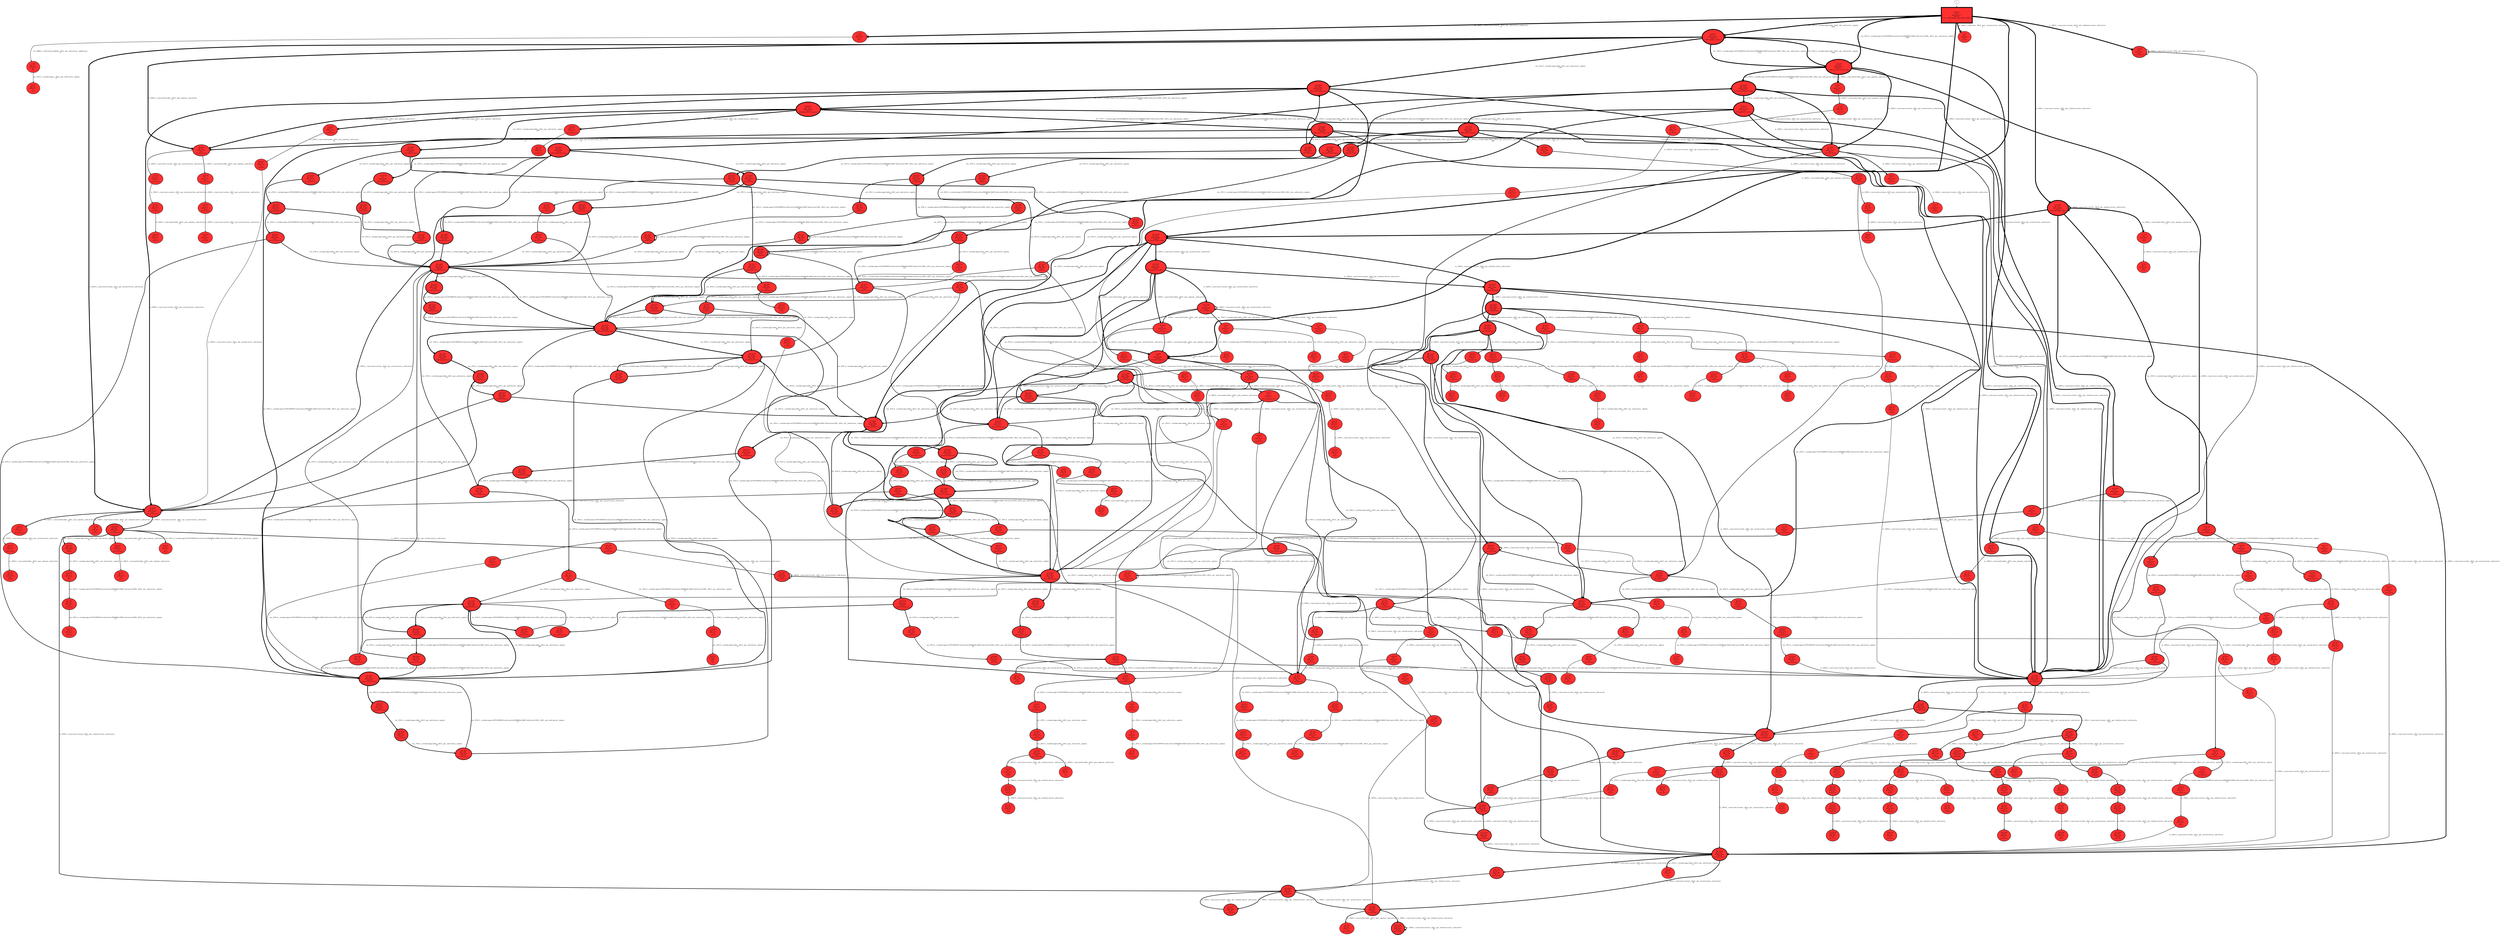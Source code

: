 // produced with flexfringe // 
digraph DFA {
	0 [label="root" shape=box];
		I -> 0;
	0 [ label="0 #4477
fin: 
 path: 0:4477 , 
4477 0
[11,2,2,1495,1496,2,2,98,8,480,21,858,2,]" , style=filled, fillcolor="firebrick1", width=2.24145, height=2.24145, penwidth=8.40693];
		0 -> 1 [label="out__8888.0__>auth-service>default__200.0__get__auth-service__config-server
11 " , penwidth=8.40693 ];
		0 -> 4 [label="out__8761.0__>eureka>apps>delta__200.0__get__auth-service__registry
1495 " , penwidth=8.40693 ];
		0 -> 5 [label="out__8761.0__>eureka>apps>AUTH-SERVICE>auth-service-65b964b6c-84h87-auth-service-5000__200.0__put__auth-service__registry
1496 " , penwidth=8.40693 ];
		0 -> 8 [label="in__5000.0__>uaa>oauth>token__200.0__post__gateway__auth-service
98 " , penwidth=8.40693 ];
		0 -> 9 [label="in__5000.0__>uaa>users__200.0__post__account-service__auth-service
8 " , penwidth=8.40693 ];
		0 -> 48 [label="in__5000.0__>uaa>users>current__200.0__get__account-service__auth-service
480 " , penwidth=8.40693 ];
		0 -> 10 [label="in__5000.0__>uaa>users>current__200.0__get__notification-service__auth-service
21 " , penwidth=8.40693 ];
		0 -> 11 [label="in__5000.0__>uaa>users>current__200.0__get__statistics-service__auth-service
858 " , penwidth=8.40693 ];
	1 [ label="1 #11
fin: 0:1 , 
 path: 0:10 , 
10 1
[9,1,]" , style=filled, fillcolor="firebrick1", width=1.24844, height=1.24844, penwidth=2.48491];
		1 -> 13 [label="out__8888.0__>auth-service>default__200.0__get__auth-service__config-server
9 " , penwidth=2.48491 ];
	4 [ label="4 #2721
fin: 0:1 , 
 path: 0:2720 , 
2720 1
[1387,1232,9,1,36,54,1,]" , style=filled, fillcolor="firebrick1", width=2.18708, height=2.18708, penwidth=7.90912];
		4 -> 19 [label="out__8761.0__>eureka>apps>delta__200.0__get__auth-service__registry
1387 " , penwidth=7.90912 ];
		4 -> 5 [label="out__8761.0__>eureka>apps>AUTH-SERVICE>auth-service-65b964b6c-84h87-auth-service-5000__200.0__put__auth-service__registry
1232 " , penwidth=7.90912 ];
		4 -> 59 [label="in__5000.0__>uaa>oauth>token__200.0__post__gateway__auth-service
9 " , penwidth=7.90912 ];
		4 -> 61 [label="in__5000.0__>uaa>users>current__200.0__get__account-service__auth-service
36 " , penwidth=7.90912 ];
		4 -> 21 [label="in__5000.0__>uaa>users>current__200.0__get__statistics-service__auth-service
54 " , penwidth=7.90912 ];
	5 [ label="5 #2728
fin: 0:1 , 
 path: 0:2727 , 
2727 1
[1226,1391,2,1,23,3,38,3,40,]" , style=filled, fillcolor="firebrick1", width=2.18736, height=2.18736, penwidth=7.91169];
		5 -> 4 [label="out__8761.0__>eureka>apps>delta__200.0__get__auth-service__registry
1226 " , penwidth=7.91169 ];
		5 -> 23 [label="out__8761.0__>eureka>apps>AUTH-SERVICE>auth-service-65b964b6c-84h87-auth-service-5000__200.0__put__auth-service__registry
1391 " , penwidth=7.91169 ];
		5 -> 26 [label="in__5000.0__>uaa>oauth>token__200.0__post__gateway__auth-service
23 " , penwidth=7.91169 ];
		5 -> 28 [label="in__5000.0__>uaa>users>current__200.0__get__account-service__auth-service
38 " , penwidth=7.91169 ];
		5 -> 21 [label="in__5000.0__>uaa>users>current__200.0__get__statistics-service__auth-service
40 " , penwidth=7.91169 ];
	8 [ label="8 #208
fin: 
 path: 0:208 , 
208 0
[9,23,53,7,108,4,4,]" , style=filled, fillcolor="firebrick1", width=1.84725, height=1.84725, penwidth=5.34233];
		8 -> 92 [label="out__8761.0__>eureka>apps>delta__200.0__get__auth-service__registry
9 " , penwidth=5.34233 ];
		8 -> 34 [label="out__8761.0__>eureka>apps>AUTH-SERVICE>auth-service-65b964b6c-84h87-auth-service-5000__200.0__put__auth-service__registry
23 " , penwidth=5.34233 ];
		8 -> 8 [label="in__5000.0__>uaa>oauth>token__200.0__post__gateway__auth-service
53 " , penwidth=5.34233 ];
		8 -> 36 [label="in__5000.0__>uaa>users>current__200.0__get__account-service__auth-service
108 " , penwidth=5.34233 ];
	9 [ label="9 #8
fin: 
 path: 0:8 , 
8 0
[1,3,4,]" , style=filled, fillcolor="firebrick1", width=1.16228, height=1.16228, penwidth=2.19722];
	10 [ label="10 #42
fin: 
 path: 0:42 , 
42 0
[3,6,3,21,9,]" , style=filled, fillcolor="firebrick1", width=1.5605, height=1.5605, penwidth=3.7612];
		10 -> 10 [label="in__5000.0__>uaa>users>current__200.0__get__notification-service__auth-service
21 " , penwidth=3.7612 ];
		10 -> 21 [label="in__5000.0__>uaa>users>current__200.0__get__statistics-service__auth-service
9 " , penwidth=3.7612 ];
	11 [ label="11 #2526
fin: 0:4 , 
 path: 0:2522 , 
2522 4
[128,108,13,605,1668,]" , style=filled, fillcolor="firebrick1", width=2.1787, height=2.1787, penwidth=7.83479];
		11 -> 45 [label="out__8761.0__>eureka>apps>delta__200.0__get__auth-service__registry
128 " , penwidth=7.83479 ];
		11 -> 46 [label="out__8761.0__>eureka>apps>AUTH-SERVICE>auth-service-65b964b6c-84h87-auth-service-5000__200.0__put__auth-service__registry
108 " , penwidth=7.83479 ];
		11 -> 47 [label="in__5000.0__>uaa>oauth>token__200.0__post__gateway__auth-service
13 " , penwidth=7.83479 ];
		11 -> 48 [label="in__5000.0__>uaa>users>current__200.0__get__account-service__auth-service
605 " , penwidth=7.83479 ];
		11 -> 11 [label="in__5000.0__>uaa>users>current__200.0__get__statistics-service__auth-service
1668 " , penwidth=7.83479 ];
	13 [ label="13 #9
fin: 0:1 , 
 path: 0:8 , 
8 1
[8,]" , style=filled, fillcolor="firebrick1", width=1.19471, height=1.19471, penwidth=2.30259];
		13 -> 51 [label="out__8761.0__>eureka>apps>__200.0__get__auth-service__registry
8 " , penwidth=2.30259 ];
	19 [ label="19 #1684
fin: 0:34 , 
 path: 0:1650 , 
1650 34
[382,1161,12,2,49,42,2,]" , style=filled, fillcolor="firebrick1", width=2.13174, height=2.13174, penwidth=7.42952];
		19 -> 57 [label="out__8761.0__>eureka>apps>delta__200.0__get__auth-service__registry
382 " , penwidth=7.42952 ];
		19 -> 58 [label="out__8761.0__>eureka>apps>AUTH-SERVICE>auth-service-65b964b6c-84h87-auth-service-5000__200.0__put__auth-service__registry
1161 " , penwidth=7.42952 ];
		19 -> 59 [label="in__5000.0__>uaa>oauth>token__200.0__post__gateway__auth-service
12 " , penwidth=7.42952 ];
		19 -> 61 [label="in__5000.0__>uaa>users>current__200.0__get__account-service__auth-service
49 " , penwidth=7.42952 ];
		19 -> 21 [label="in__5000.0__>uaa>users>current__200.0__get__statistics-service__auth-service
42 " , penwidth=7.42952 ];
	21 [ label="21 #359
fin: 0:19 , 
 path: 0:340 , 
340 19
[0,0,0,62,278,]" , style=filled, fillcolor="firebrick1", width=1.92951, height=1.92951, penwidth=5.8861];
		21 -> 64 [label="in__5000.0__>uaa>users>current__200.0__get__account-service__auth-service
62 " , penwidth=5.8861 ];
		21 -> 65 [label="in__5000.0__>uaa>users>current__200.0__get__statistics-service__auth-service
278 " , penwidth=5.8861 ];
	23 [ label="23 #1636
fin: 0:29 , 
 path: 0:1607 , 
1607 29
[1117,407,0,4,6,2,37,2,32,]" , style=filled, fillcolor="firebrick1", width=2.12831, height=2.12831, penwidth=7.40062];
		23 -> 67 [label="out__8761.0__>eureka>apps>delta__200.0__get__auth-service__registry
1117 " , penwidth=7.40062 ];
		23 -> 68 [label="out__8761.0__>eureka>apps>AUTH-SERVICE>auth-service-65b964b6c-84h87-auth-service-5000__200.0__put__auth-service__registry
407 " , penwidth=7.40062 ];
		23 -> 28 [label="in__5000.0__>uaa>users>current__200.0__get__account-service__auth-service
37 " , penwidth=7.40062 ];
		23 -> 21 [label="in__5000.0__>uaa>users>current__200.0__get__statistics-service__auth-service
32 " , penwidth=7.40062 ];
	26 [ label="26 #23
fin: 
 path: 0:23 , 
23 0
[0,18,2,3,0,]" , style=filled, fillcolor="firebrick1", width=1.42985, height=1.42985, penwidth=3.17805];
		26 -> 75 [label="in__5000.0__>uaa>oauth>token__200.0__post__gateway__auth-service
18 " , penwidth=3.17805 ];
	28 [ label="28 #122
fin: 0:1 , 
 path: 0:121 , 
121 1
[0,0,35,0,76,10,]" , style=filled, fillcolor="firebrick1", width=1.75996, height=1.75996, penwidth=4.81218];
		28 -> 80 [label="in__5000.0__>uaa>oauth>token__200.0__post__gateway__auth-service
35 " , penwidth=4.81218 ];
		28 -> 81 [label="in__5000.0__>uaa>users>current__200.0__get__account-service__auth-service
76 " , penwidth=4.81218 ];
		28 -> 82 [label="in__5000.0__>uaa>users>current__200.0__get__statistics-service__auth-service
10 " , penwidth=4.81218 ];
	34 [ label="34 #44
fin: 0:2 , 
 path: 0:42 , 
42 2
[8,34,0,0,0,0,0,]" , style=filled, fillcolor="firebrick1", width=1.57, height=1.57, penwidth=3.80666];
		34 -> 88 [label="out__8761.0__>eureka>apps>delta__200.0__get__auth-service__registry
8 " , penwidth=3.80666 ];
		34 -> 89 [label="out__8761.0__>eureka>apps>AUTH-SERVICE>auth-service-65b964b6c-84h87-auth-service-5000__200.0__put__auth-service__registry
34 " , penwidth=3.80666 ];
	36 [ label="36 #108
fin: 
 path: 0:108 , 
108 0
[10,3,13,77,3,2,]" , style=filled, fillcolor="firebrick1", width=1.73895, height=1.73895, penwidth=4.69135];
		36 -> 92 [label="out__8761.0__>eureka>apps>delta__200.0__get__auth-service__registry
10 " , penwidth=4.69135 ];
		36 -> 94 [label="in__5000.0__>uaa>oauth>token__200.0__post__gateway__auth-service
13 " , penwidth=4.69135 ];
		36 -> 95 [label="in__5000.0__>uaa>users>current__200.0__get__account-service__auth-service
77 " , penwidth=4.69135 ];
	45 [ label="45 #128
fin: 
 path: 0:128 , 
128 0
[61,67,0,0,0,0,0,]" , style=filled, fillcolor="firebrick1", width=1.76812, height=1.76812, penwidth=4.85981];
		45 -> 108 [label="out__8761.0__>eureka>apps>delta__200.0__get__auth-service__registry
61 " , penwidth=4.85981 ];
		45 -> 109 [label="out__8761.0__>eureka>apps>AUTH-SERVICE>auth-service-65b964b6c-84h87-auth-service-5000__200.0__put__auth-service__registry
67 " , penwidth=4.85981 ];
	46 [ label="46 #108
fin: 
 path: 0:108 , 
108 0
[41,67,0,0,0,0,0,]" , style=filled, fillcolor="firebrick1", width=1.73895, height=1.73895, penwidth=4.69135];
		46 -> 110 [label="out__8761.0__>eureka>apps>delta__200.0__get__auth-service__registry
41 " , penwidth=4.69135 ];
		46 -> 111 [label="out__8761.0__>eureka>apps>AUTH-SERVICE>auth-service-65b964b6c-84h87-auth-service-5000__200.0__put__auth-service__registry
67 " , penwidth=4.69135 ];
	47 [ label="47 #13
fin: 
 path: 0:13 , 
13 0
[4,9,]" , style=filled, fillcolor="firebrick1", width=1.29172, height=1.29172, penwidth=2.63906];
		47 -> 113 [label="in__5000.0__>uaa>users>current__200.0__get__account-service__auth-service
9 " , penwidth=2.63906 ];
	48 [ label="48 #1085
fin: 0:5 , 
 path: 0:1080 , 
1080 5
[43,42,40,1,592,3,359,]" , style=filled, fillcolor="firebrick1", width=2.07822, height=2.07822, penwidth=6.99026];
		48 -> 220 [label="out__8761.0__>eureka>apps>delta__200.0__get__auth-service__registry
43 " , penwidth=6.99026 ];
		48 -> 114 [label="out__8761.0__>eureka>apps>AUTH-SERVICE>auth-service-65b964b6c-84h87-auth-service-5000__200.0__put__auth-service__registry
42 " , penwidth=6.99026 ];
		48 -> 8 [label="in__5000.0__>uaa>oauth>token__200.0__post__gateway__auth-service
40 " , penwidth=6.99026 ];
		48 -> 116 [label="in__5000.0__>uaa>users>current__200.0__get__account-service__auth-service
592 " , penwidth=6.99026 ];
		48 -> 225 [label="in__5000.0__>uaa>users>current__200.0__get__statistics-service__auth-service
359 " , penwidth=6.99026 ];
	51 [ label="51 #8
fin: 0:1 , 
 path: 0:7 , 
7 1
[7,]" , style=filled, fillcolor="firebrick1", width=1.16228, height=1.16228, penwidth=2.19722];
	57 [ label="57 #656
fin: 0:66 , 
 path: 0:590 , 
590 66
[172,417,0,0,0,1,0,]" , style=filled, fillcolor="firebrick1", width=2.01326, height=2.01326, penwidth=6.48768];
		57 -> 126 [label="out__8761.0__>eureka>apps>delta__200.0__get__auth-service__registry
172 " , penwidth=6.48768 ];
		57 -> 127 [label="out__8761.0__>eureka>apps>AUTH-SERVICE>auth-service-65b964b6c-84h87-auth-service-5000__200.0__put__auth-service__registry
417 " , penwidth=6.48768 ];
	58 [ label="58 #1161
fin: 0:13 , 
 path: 0:1148 , 
1148 13
[290,809,2,0,15,2,16,2,12,]" , style=filled, fillcolor="firebrick1", width=2.08665, height=2.08665, penwidth=7.0579];
		58 -> 129 [label="out__8761.0__>eureka>apps>delta__200.0__get__auth-service__registry
290 " , penwidth=7.0579 ];
		58 -> 130 [label="out__8761.0__>eureka>apps>AUTH-SERVICE>auth-service-65b964b6c-84h87-auth-service-5000__200.0__put__auth-service__registry
809 " , penwidth=7.0579 ];
		58 -> 132 [label="in__5000.0__>uaa>oauth>token__200.0__post__gateway__auth-service
15 " , penwidth=7.0579 ];
		58 -> 134 [label="in__5000.0__>uaa>users>current__200.0__get__account-service__auth-service
16 " , penwidth=7.0579 ];
		58 -> 21 [label="in__5000.0__>uaa>users>current__200.0__get__statistics-service__auth-service
12 " , penwidth=7.0579 ];
	59 [ label="59 #29
fin: 0:1 , 
 path: 0:28 , 
28 1
[0,0,14,0,14,0,]" , style=filled, fillcolor="firebrick1", width=1.48188, height=1.48188, penwidth=3.4012];
		59 -> 136 [label="in__5000.0__>uaa>oauth>token__200.0__post__gateway__auth-service
14 " , penwidth=3.4012 ];
		59 -> 137 [label="in__5000.0__>uaa>users>current__200.0__get__account-service__auth-service
14 " , penwidth=3.4012 ];
	61 [ label="61 #133
fin: 0:7 , 
 path: 0:126 , 
126 7
[0,0,15,0,103,8,]" , style=filled, fillcolor="firebrick1", width=1.77459, height=1.77459, penwidth=4.89784];
		61 -> 139 [label="in__5000.0__>uaa>oauth>token__200.0__post__gateway__auth-service
15 " , penwidth=4.89784 ];
		61 -> 140 [label="in__5000.0__>uaa>users>current__200.0__get__account-service__auth-service
103 " , penwidth=4.89784 ];
		61 -> 141 [label="in__5000.0__>uaa>users>current__200.0__get__statistics-service__auth-service
8 " , penwidth=4.89784 ];
	64 [ label="64 #62
fin: 0:1 , 
 path: 0:61 , 
61 1
[0,0,40,21,]" , style=filled, fillcolor="firebrick1", width=1.63766, height=1.63766, penwidth=4.14313];
		64 -> 144 [label="in__5000.0__>uaa>users>current__200.0__get__account-service__auth-service
40 " , penwidth=4.14313 ];
		64 -> 145 [label="in__5000.0__>uaa>users>current__200.0__get__statistics-service__auth-service
21 " , penwidth=4.14313 ];
	65 [ label="65 #278
fin: 0:22 , 
 path: 0:256 , 
256 22
[0,0,0,51,205,]" , style=filled, fillcolor="firebrick1", width=1.89179, height=1.89179, penwidth=5.63121];
		65 -> 1439 [label="in__5000.0__>uaa>users>current__200.0__get__account-service__auth-service
51 " , penwidth=5.63121 ];
		65 -> 146 [label="in__5000.0__>uaa>users>current__200.0__get__statistics-service__auth-service
205 " , penwidth=5.63121 ];
	67 [ label="67 #1117
fin: 0:7 , 
 path: 0:1110 , 
1110 7
[778,284,4,0,17,27,0,]" , style=filled, fillcolor="firebrick1", width=2.08185, height=2.08185, penwidth=7.0193];
		67 -> 148 [label="out__8761.0__>eureka>apps>delta__200.0__get__auth-service__registry
778 " , penwidth=7.0193 ];
		67 -> 149 [label="out__8761.0__>eureka>apps>AUTH-SERVICE>auth-service-65b964b6c-84h87-auth-service-5000__200.0__put__auth-service__registry
284 " , penwidth=7.0193 ];
		67 -> 28 [label="in__5000.0__>uaa>users>current__200.0__get__account-service__auth-service
17 " , penwidth=7.0193 ];
		67 -> 21 [label="in__5000.0__>uaa>users>current__200.0__get__statistics-service__auth-service
27 " , penwidth=7.0193 ];
	68 [ label="68 #543
fin: 0:9 , 
 path: 0:534 , 
534 9
[385,149,0,0,0,0,0,0,0,]" , style=filled, fillcolor="firebrick1", width=1.98773, height=1.98773, penwidth=6.29895];
		68 -> 151 [label="out__8761.0__>eureka>apps>delta__200.0__get__auth-service__registry
385 " , penwidth=6.29895 ];
		68 -> 152 [label="out__8761.0__>eureka>apps>AUTH-SERVICE>auth-service-65b964b6c-84h87-auth-service-5000__200.0__put__auth-service__registry
149 " , penwidth=6.29895 ];
	75 [ label="75 #18
fin: 0:1 , 
 path: 0:17 , 
17 1
[0,0,0,17,]" , style=filled, fillcolor="firebrick1", width=1.37231, height=1.37231, penwidth=2.94444];
		75 -> 160 [label="in__5000.0__>uaa>users>current__200.0__get__account-service__auth-service
17 " , penwidth=2.94444 ];
	80 [ label="80 #35
fin: 0:1 , 
 path: 0:34 , 
34 1
[0,0,14,0,20,0,]" , style=filled, fillcolor="firebrick1", width=1.52247, height=1.52247, penwidth=3.58352];
		80 -> 165 [label="in__5000.0__>uaa>oauth>token__200.0__post__gateway__auth-service
14 " , penwidth=3.58352 ];
		80 -> 166 [label="in__5000.0__>uaa>users>current__200.0__get__account-service__auth-service
20 " , penwidth=3.58352 ];
	81 [ label="81 #76
fin: 0:2 , 
 path: 0:74 , 
74 2
[2,4,15,2,31,20,]" , style=filled, fillcolor="firebrick1", width=1.67594, height=1.67594, penwidth=4.34381];
		81 -> 169 [label="in__5000.0__>uaa>oauth>token__200.0__post__gateway__auth-service
15 " , penwidth=4.34381 ];
		81 -> 171 [label="in__5000.0__>uaa>users>current__200.0__get__account-service__auth-service
31 " , penwidth=4.34381 ];
		81 -> 172 [label="in__5000.0__>uaa>users>current__200.0__get__statistics-service__auth-service
20 " , penwidth=4.34381 ];
	82 [ label="82 #10
fin: 
 path: 0:10 , 
10 0
[0,0,0,10,]" , style=filled, fillcolor="firebrick1", width=1.22316, height=1.22316, penwidth=2.3979];
		82 -> 173 [label="in__5000.0__>uaa>users>current__200.0__get__statistics-service__auth-service
10 " , penwidth=2.3979 ];
	88 [ label="88 #8
fin: 
 path: 0:8 , 
8 0
[8,0,0,0,0,]" , style=filled, fillcolor="firebrick1", width=1.16228, height=1.16228, penwidth=2.19722];
		88 -> 179 [label="out__8761.0__>eureka>apps>delta__200.0__get__auth-service__registry
8 " , penwidth=2.19722 ];
	89 [ label="89 #34
fin: 0:1 , 
 path: 0:33 , 
33 1
[33,0,0,0,0,0,0,]" , style=filled, fillcolor="firebrick1", width=1.5163, height=1.5163, penwidth=3.55535];
		89 -> 180 [label="out__8761.0__>eureka>apps>delta__200.0__get__auth-service__registry
33 " , penwidth=3.55535 ];
	92 [ label="92 #44
fin: 0:2 , 
 path: 0:42 , 
42 2
[22,20,0,0,0,0,]" , style=filled, fillcolor="firebrick1", width=1.57, height=1.57, penwidth=3.80666];
		92 -> 183 [label="out__8761.0__>eureka>apps>delta__200.0__get__auth-service__registry
22 " , penwidth=3.80666 ];
		92 -> 184 [label="out__8761.0__>eureka>apps>AUTH-SERVICE>auth-service-65b964b6c-84h87-auth-service-5000__200.0__put__auth-service__registry
20 " , penwidth=3.80666 ];
	94 [ label="94 #23
fin: 
 path: 0:23 , 
23 0
[4,11,2,1,2,3,]" , style=filled, fillcolor="firebrick1", width=1.42985, height=1.42985, penwidth=3.17805];
		94 -> 34 [label="out__8761.0__>eureka>apps>AUTH-SERVICE>auth-service-65b964b6c-84h87-auth-service-5000__200.0__put__auth-service__registry
11 " , penwidth=3.17805 ];
	95 [ label="95 #77
fin: 
 path: 0:77 , 
77 0
[22,12,10,0,22,2,9,]" , style=filled, fillcolor="firebrick1", width=1.67835, height=1.67835, penwidth=4.35671];
		95 -> 220 [label="out__8761.0__>eureka>apps>delta__200.0__get__auth-service__registry
22 " , penwidth=4.35671 ];
		95 -> 114 [label="out__8761.0__>eureka>apps>AUTH-SERVICE>auth-service-65b964b6c-84h87-auth-service-5000__200.0__put__auth-service__registry
12 " , penwidth=4.35671 ];
		95 -> 94 [label="in__5000.0__>uaa>oauth>token__200.0__post__gateway__auth-service
10 " , penwidth=4.35671 ];
		95 -> 191 [label="in__5000.0__>uaa>users>current__200.0__get__account-service__auth-service
22 " , penwidth=4.35671 ];
		95 -> 859 [label="in__5000.0__>uaa>users>current__200.0__get__statistics-service__auth-service
9 " , penwidth=4.35671 ];
	108 [ label="108 #61
fin: 
 path: 0:61 , 
61 0
[0,61,0,0,0,]" , style=filled, fillcolor="firebrick1", width=1.63455, height=1.63455, penwidth=4.12713];
		108 -> 208 [label="out__8761.0__>eureka>apps>AUTH-SERVICE>auth-service-65b964b6c-84h87-auth-service-5000__200.0__put__auth-service__registry
61 " , penwidth=4.12713 ];
	109 [ label="109 #67
fin: 
 path: 0:67 , 
67 0
[22,45,0,0,0,0,0,]" , style=filled, fillcolor="firebrick1", width=1.6524, height=1.6524, penwidth=4.21951];
		109 -> 209 [label="out__8761.0__>eureka>apps>delta__200.0__get__auth-service__registry
22 " , penwidth=4.21951 ];
		109 -> 210 [label="out__8761.0__>eureka>apps>AUTH-SERVICE>auth-service-65b964b6c-84h87-auth-service-5000__200.0__put__auth-service__registry
45 " , penwidth=4.21951 ];
	110 [ label="110 #41
fin: 
 path: 0:41 , 
41 0
[23,18,0,0,0,0,0,]" , style=filled, fillcolor="firebrick1", width=1.55555, height=1.55555, penwidth=3.73767];
		110 -> 211 [label="out__8761.0__>eureka>apps>delta__200.0__get__auth-service__registry
23 " , penwidth=3.73767 ];
		110 -> 212 [label="out__8761.0__>eureka>apps>AUTH-SERVICE>auth-service-65b964b6c-84h87-auth-service-5000__200.0__put__auth-service__registry
18 " , penwidth=3.73767 ];
	111 [ label="111 #67
fin: 
 path: 0:67 , 
67 0
[67,0,0,0,0,0,0,]" , style=filled, fillcolor="firebrick1", width=1.6524, height=1.6524, penwidth=4.21951];
		111 -> 213 [label="out__8761.0__>eureka>apps>delta__200.0__get__auth-service__registry
67 " , penwidth=4.21951 ];
	113 [ label="113 #9
fin: 
 path: 0:9 , 
9 0
[6,3,]" , style=filled, fillcolor="firebrick1", width=1.19471, height=1.19471, penwidth=2.30259];
	114 [ label="114 #116
fin: 0:4 , 
 path: 0:112 , 
112 4
[55,57,0,0,0,0,0,0,]" , style=filled, fillcolor="firebrick1", width=1.75131, height=1.75131, penwidth=4.76217];
		114 -> 217 [label="out__8761.0__>eureka>apps>delta__200.0__get__auth-service__registry
55 " , penwidth=4.76217 ];
		114 -> 218 [label="out__8761.0__>eureka>apps>AUTH-SERVICE>auth-service-65b964b6c-84h87-auth-service-5000__200.0__put__auth-service__registry
57 " , penwidth=4.76217 ];
	116 [ label="116 #592
fin: 0:7 , 
 path: 0:585 , 
585 7
[65,30,23,1,57,2,407,]" , style=filled, fillcolor="firebrick1", width=1.99948, height=1.99948, penwidth=6.38519];
		116 -> 220 [label="out__8761.0__>eureka>apps>delta__200.0__get__auth-service__registry
65 " , penwidth=6.38519 ];
		116 -> 114 [label="out__8761.0__>eureka>apps>AUTH-SERVICE>auth-service-65b964b6c-84h87-auth-service-5000__200.0__put__auth-service__registry
30 " , penwidth=6.38519 ];
		116 -> 221 [label="in__5000.0__>uaa>oauth>token__200.0__post__gateway__auth-service
23 " , penwidth=6.38519 ];
		116 -> 223 [label="in__5000.0__>uaa>users>current__200.0__get__account-service__auth-service
57 " , penwidth=6.38519 ];
		116 -> 225 [label="in__5000.0__>uaa>users>current__200.0__get__statistics-service__auth-service
407 " , penwidth=6.38519 ];
	126 [ label="126 #172
fin: 0:14 , 
 path: 0:158 , 
158 14
[0,158,0,0,0,0,0,]" , style=filled, fillcolor="firebrick1", width=1.81699, height=1.81699, penwidth=5.15329];
		126 -> 235 [label="out__8761.0__>eureka>apps>AUTH-SERVICE>auth-service-65b964b6c-84h87-auth-service-5000__200.0__put__auth-service__registry
158 " , penwidth=5.15329 ];
	127 [ label="127 #417
fin: 0:44 , 
 path: 0:373 , 
373 44
[49,324,0,0,0,0,0,0,]" , style=filled, fillcolor="firebrick1", width=1.95097, height=1.95097, penwidth=6.03548];
		127 -> 236 [label="out__8761.0__>eureka>apps>delta__200.0__get__auth-service__registry
49 " , penwidth=6.03548 ];
		127 -> 237 [label="out__8761.0__>eureka>apps>AUTH-SERVICE>auth-service-65b964b6c-84h87-auth-service-5000__200.0__put__auth-service__registry
324 " , penwidth=6.03548 ];
	129 [ label="129 #290
fin: 0:8 , 
 path: 0:282 , 
282 8
[143,139,0,0,0,0,0,]" , style=filled, fillcolor="firebrick1", width=1.89812, height=1.89812, penwidth=5.67332];
		129 -> 239 [label="out__8761.0__>eureka>apps>delta__200.0__get__auth-service__registry
143 " , penwidth=5.67332 ];
		129 -> 240 [label="out__8761.0__>eureka>apps>AUTH-SERVICE>auth-service-65b964b6c-84h87-auth-service-5000__200.0__put__auth-service__registry
139 " , penwidth=5.67332 ];
	130 [ label="130 #809
fin: 0:20 , 
 path: 0:789 , 
789 20
[454,279,3,3,1,30,1,18,]" , style=filled, fillcolor="firebrick1", width=2.04084, height=2.04084, penwidth=6.69703];
		130 -> 241 [label="out__8761.0__>eureka>apps>delta__200.0__get__auth-service__registry
454 " , penwidth=6.69703 ];
		130 -> 242 [label="out__8761.0__>eureka>apps>AUTH-SERVICE>auth-service-65b964b6c-84h87-auth-service-5000__200.0__put__auth-service__registry
279 " , penwidth=6.69703 ];
		130 -> 28 [label="in__5000.0__>uaa>users>current__200.0__get__account-service__auth-service
30 " , penwidth=6.69703 ];
		130 -> 21 [label="in__5000.0__>uaa>users>current__200.0__get__statistics-service__auth-service
18 " , penwidth=6.69703 ];
	132 [ label="132 #15
fin: 0:1 , 
 path: 0:14 , 
14 1
[0,10,2,2,0,]" , style=filled, fillcolor="firebrick1", width=1.32776, height=1.32776, penwidth=2.77259];
		132 -> 248 [label="in__5000.0__>uaa>oauth>token__200.0__post__gateway__auth-service
10 " , penwidth=2.77259 ];
	134 [ label="134 #16
fin: 0:1 , 
 path: 0:15 , 
15 1
[0,0,0,0,12,3,]" , style=filled, fillcolor="firebrick1", width=1.3437, height=1.3437, penwidth=2.83321];
		134 -> 252 [label="in__5000.0__>uaa>users>current__200.0__get__account-service__auth-service
12 " , penwidth=2.83321 ];
	136 [ label="136 #14
fin: 
 path: 0:14 , 
14 0
[0,0,0,4,10,0,]" , style=filled, fillcolor="firebrick1", width=1.31051, height=1.31051, penwidth=2.70805];
		136 -> 256 [label="in__5000.0__>uaa>users>current__200.0__get__account-service__auth-service
10 " , penwidth=2.70805 ];
	137 [ label="137 #14
fin: 0:1 , 
 path: 0:13 , 
13 1
[0,0,0,13,0,]" , style=filled, fillcolor="firebrick1", width=1.31051, height=1.31051, penwidth=2.70805];
		137 -> 257 [label="in__5000.0__>uaa>users>current__200.0__get__account-service__auth-service
13 " , penwidth=2.70805 ];
	139 [ label="139 #15
fin: 0:1 , 
 path: 0:14 , 
14 1
[0,0,2,0,12,0,]" , style=filled, fillcolor="firebrick1", width=1.32776, height=1.32776, penwidth=2.77259];
		139 -> 260 [label="in__5000.0__>uaa>users>current__200.0__get__account-service__auth-service
12 " , penwidth=2.77259 ];
	140 [ label="140 #103
fin: 0:8 , 
 path: 0:95 , 
95 8
[33,9,13,0,31,9,]" , style=filled, fillcolor="firebrick1", width=1.73066, height=1.73066, penwidth=4.64439];
		140 -> 261 [label="out__8761.0__>eureka>apps>delta__200.0__get__auth-service__registry
33 " , penwidth=4.64439 ];
		140 -> 262 [label="out__8761.0__>eureka>apps>AUTH-SERVICE>auth-service-65b964b6c-84h87-auth-service-5000__200.0__put__auth-service__registry
9 " , penwidth=4.64439 ];
		140 -> 263 [label="in__5000.0__>uaa>oauth>token__200.0__post__gateway__auth-service
13 " , penwidth=4.64439 ];
		140 -> 264 [label="in__5000.0__>uaa>users>current__200.0__get__account-service__auth-service
31 " , penwidth=4.64439 ];
		140 -> 854 [label="in__5000.0__>uaa>users>current__200.0__get__statistics-service__auth-service
9 " , penwidth=4.64439 ];
	141 [ label="141 #8
fin: 
 path: 0:8 , 
8 0
[0,0,3,5,]" , style=filled, fillcolor="firebrick1", width=1.16228, height=1.16228, penwidth=2.19722];
	144 [ label="144 #40
fin: 0:1 , 
 path: 0:39 , 
39 1
[0,39,]" , style=filled, fillcolor="firebrick1", width=1.55045, height=1.55045, penwidth=3.71357];
		144 -> 269 [label="in__5000.0__>uaa>users>current__200.0__get__statistics-service__auth-service
39 " , penwidth=3.71357 ];
	145 [ label="145 #21
fin: 
 path: 0:21 , 
21 0
[0,0,4,17,]" , style=filled, fillcolor="firebrick1", width=1.4088, height=1.4088, penwidth=3.09104];
		145 -> 271 [label="in__5000.0__>uaa>users>current__200.0__get__statistics-service__auth-service
17 " , penwidth=3.09104 ];
	146 [ label="146 #205
fin: 0:17 , 
 path: 0:188 , 
188 17
[0,0,0,65,123,]" , style=filled, fillcolor="firebrick1", width=1.84496, height=1.84496, penwidth=5.32788];
		146 -> 272 [label="in__5000.0__>uaa>users>current__200.0__get__account-service__auth-service
65 " , penwidth=5.32788 ];
		146 -> 273 [label="in__5000.0__>uaa>users>current__200.0__get__statistics-service__auth-service
123 " , penwidth=5.32788 ];
	148 [ label="148 #778
fin: 0:15 , 
 path: 0:763 , 
763 15
[260,428,8,1,43,22,1,]" , style=filled, fillcolor="firebrick1", width=2.03575, height=2.03575, penwidth=6.65801];
		148 -> 275 [label="out__8761.0__>eureka>apps>delta__200.0__get__auth-service__registry
260 " , penwidth=6.65801 ];
		148 -> 276 [label="out__8761.0__>eureka>apps>AUTH-SERVICE>auth-service-65b964b6c-84h87-auth-service-5000__200.0__put__auth-service__registry
428 " , penwidth=6.65801 ];
		148 -> 59 [label="in__5000.0__>uaa>oauth>token__200.0__post__gateway__auth-service
8 " , penwidth=6.65801 ];
		148 -> 278 [label="in__5000.0__>uaa>users>current__200.0__get__account-service__auth-service
43 " , penwidth=6.65801 ];
		148 -> 21 [label="in__5000.0__>uaa>users>current__200.0__get__statistics-service__auth-service
22 " , penwidth=6.65801 ];
	149 [ label="149 #741
fin: 0:149 , 
 path: 0:592 , 
592 149
[250,341,0,0,0,0,1,0,0,]" , style=filled, fillcolor="firebrick1", width=2.02938, height=2.02938, penwidth=6.60935];
		149 -> 280 [label="out__8761.0__>eureka>apps>delta__200.0__get__auth-service__registry
250 " , penwidth=6.60935 ];
		149 -> 281 [label="out__8761.0__>eureka>apps>AUTH-SERVICE>auth-service-65b964b6c-84h87-auth-service-5000__200.0__put__auth-service__registry
341 " , penwidth=6.60935 ];
	151 [ label="151 #385
fin: 0:9 , 
 path: 0:376 , 
376 9
[332,44,0,0,0,]" , style=filled, fillcolor="firebrick1", width=1.93958, height=1.93958, penwidth=5.95584];
		151 -> 285 [label="out__8761.0__>eureka>apps>delta__200.0__get__auth-service__registry
332 " , penwidth=5.95584 ];
		151 -> 286 [label="out__8761.0__>eureka>apps>AUTH-SERVICE>auth-service-65b964b6c-84h87-auth-service-5000__200.0__put__auth-service__registry
44 " , penwidth=5.95584 ];
	152 [ label="152 #149
fin: 
 path: 0:149 , 
149 0
[149,0,0,0,0,0,0,0,]" , style=filled, fillcolor="firebrick1", width=1.79353, height=1.79353, penwidth=5.01064];
		152 -> 287 [label="out__8761.0__>eureka>apps>delta__200.0__get__auth-service__registry
149 " , penwidth=5.01064 ];
	160 [ label="160 #17
fin: 0:1 , 
 path: 0:16 , 
16 1
[0,0,0,16,]" , style=filled, fillcolor="firebrick1", width=1.3585, height=1.3585, penwidth=2.89037];
		160 -> 295 [label="in__5000.0__>uaa>users>current__200.0__get__account-service__auth-service
16 " , penwidth=2.89037 ];
	165 [ label="165 #14
fin: 
 path: 0:14 , 
14 0
[0,0,14,]" , style=filled, fillcolor="firebrick1", width=1.31051, height=1.31051, penwidth=2.70805];
		165 -> 300 [label="in__5000.0__>uaa>users>current__200.0__get__account-service__auth-service
14 " , penwidth=2.70805 ];
	166 [ label="166 #20
fin: 0:1 , 
 path: 0:19 , 
19 1
[0,0,19,0,0,]" , style=filled, fillcolor="firebrick1", width=1.39736, height=1.39736, penwidth=3.04452];
		166 -> 301 [label="in__5000.0__>uaa>oauth>token__200.0__post__gateway__auth-service
19 " , penwidth=3.04452 ];
	169 [ label="169 #15
fin: 0:1 , 
 path: 0:14 , 
14 1
[0,0,14,0,0,0,]" , style=filled, fillcolor="firebrick1", width=1.32776, height=1.32776, penwidth=2.77259];
		169 -> 304 [label="in__5000.0__>uaa>oauth>token__200.0__post__gateway__auth-service
14 " , penwidth=2.77259 ];
	171 [ label="171 #31
fin: 0:1 , 
 path: 0:30 , 
30 1
[6,0,0,24,0,]" , style=filled, fillcolor="firebrick1", width=1.49643, height=1.49643, penwidth=3.46574];
		171 -> 307 [label="in__5000.0__>uaa>users>current__200.0__get__account-service__auth-service
24 " , penwidth=3.46574 ];
	172 [ label="172 #20
fin: 
 path: 0:20 , 
20 0
[0,0,0,0,20,]" , style=filled, fillcolor="firebrick1", width=1.39736, height=1.39736, penwidth=3.04452];
		172 -> 308 [label="in__5000.0__>uaa>users>current__200.0__get__statistics-service__auth-service
20 " , penwidth=3.04452 ];
	173 [ label="173 #10
fin: 
 path: 0:10 , 
10 0
[0,0,6,4,]" , style=filled, fillcolor="firebrick1", width=1.22316, height=1.22316, penwidth=2.3979];
	179 [ label="179 #8
fin: 
 path: 0:8 , 
8 0
[0,8,0,0,0,]" , style=filled, fillcolor="firebrick1", width=1.16228, height=1.16228, penwidth=2.19722];
		179 -> 317 [label="out__8761.0__>eureka>apps>AUTH-SERVICE>auth-service-65b964b6c-84h87-auth-service-5000__200.0__put__auth-service__registry
8 " , penwidth=2.19722 ];
	180 [ label="180 #33
fin: 0:1 , 
 path: 0:32 , 
32 1
[32,0,0,0,0,]" , style=filled, fillcolor="firebrick1", width=1.50992, height=1.50992, penwidth=3.52636];
		180 -> 318 [label="out__8761.0__>eureka>apps>delta__200.0__get__auth-service__registry
32 " , penwidth=3.52636 ];
	183 [ label="183 #22
fin: 0:2 , 
 path: 0:20 , 
20 2
[0,20,0,0,0,]" , style=filled, fillcolor="firebrick1", width=1.41961, height=1.41961, penwidth=3.13549];
		183 -> 323 [label="out__8761.0__>eureka>apps>AUTH-SERVICE>auth-service-65b964b6c-84h87-auth-service-5000__200.0__put__auth-service__registry
20 " , penwidth=3.13549 ];
	184 [ label="184 #20
fin: 0:2 , 
 path: 0:18 , 
18 2
[0,18,0,0,0,0,0,]" , style=filled, fillcolor="firebrick1", width=1.39736, height=1.39736, penwidth=3.04452];
		184 -> 324 [label="out__8761.0__>eureka>apps>AUTH-SERVICE>auth-service-65b964b6c-84h87-auth-service-5000__200.0__put__auth-service__registry
18 " , penwidth=3.04452 ];
	191 [ label="191 #22
fin: 
 path: 0:22 , 
22 0
[0,0,7,8,7,]" , style=filled, fillcolor="firebrick1", width=1.41961, height=1.41961, penwidth=3.13549];
		191 -> 594 [label="in__5000.0__>uaa>users>current__200.0__get__account-service__auth-service
8 " , penwidth=3.13549 ];
	363 [ label="363 #9
fin: 0:3 , 
 path: 0:6 , 
6 3
[6,0,0,0,0,0,]" , style=filled, fillcolor="firebrick1", width=1.19471, height=1.19471, penwidth=2.30259];
	372 [ label="372 #11
fin: 0:1 , 
 path: 0:10 , 
10 1
[0,0,0,10,0,]" , style=filled, fillcolor="firebrick1", width=1.24844, height=1.24844, penwidth=2.48491];
		372 -> 579 [label="in__5000.0__>uaa>users>current__200.0__get__account-service__auth-service
10 " , penwidth=2.48491 ];
	376 [ label="376 #17
fin: 
 path: 0:17 , 
17 0
[9,8,0,]" , style=filled, fillcolor="firebrick1", width=1.3585, height=1.3585, penwidth=2.89037];
		376 -> 583 [label="out__8761.0__>eureka>apps>delta__200.0__get__auth-service__registry
9 " , penwidth=2.89037 ];
		376 -> 584 [label="out__8761.0__>eureka>apps>AUTH-SERVICE>auth-service-65b964b6c-84h87-auth-service-5000__200.0__put__auth-service__registry
8 " , penwidth=2.89037 ];
	208 [ label="208 #61
fin: 0:1 , 
 path: 0:60 , 
60 1
[0,60,0,0,0,0,0,]" , style=filled, fillcolor="firebrick1", width=1.63455, height=1.63455, penwidth=4.12713];
		208 -> 353 [label="out__8761.0__>eureka>apps>AUTH-SERVICE>auth-service-65b964b6c-84h87-auth-service-5000__200.0__put__auth-service__registry
60 " , penwidth=4.12713 ];
	209 [ label="209 #22
fin: 
 path: 0:22 , 
22 0
[0,22,0,0,0,]" , style=filled, fillcolor="firebrick1", width=1.41961, height=1.41961, penwidth=3.13549];
		209 -> 354 [label="out__8761.0__>eureka>apps>AUTH-SERVICE>auth-service-65b964b6c-84h87-auth-service-5000__200.0__put__auth-service__registry
22 " , penwidth=3.13549 ];
	210 [ label="210 #45
fin: 
 path: 0:45 , 
45 0
[45,0,0,0,0,0,0,]" , style=filled, fillcolor="firebrick1", width=1.57457, height=1.57457, penwidth=3.82864];
		210 -> 355 [label="out__8761.0__>eureka>apps>delta__200.0__get__auth-service__registry
45 " , penwidth=3.82864 ];
	211 [ label="211 #23
fin: 
 path: 0:23 , 
23 0
[0,23,0,0,0,0,0,]" , style=filled, fillcolor="firebrick1", width=1.42985, height=1.42985, penwidth=3.17805];
		211 -> 356 [label="out__8761.0__>eureka>apps>AUTH-SERVICE>auth-service-65b964b6c-84h87-auth-service-5000__200.0__put__auth-service__registry
23 " , penwidth=3.17805 ];
	212 [ label="212 #18
fin: 
 path: 0:18 , 
18 0
[18,0,0,0,0,0,0,]" , style=filled, fillcolor="firebrick1", width=1.37231, height=1.37231, penwidth=2.94444];
		212 -> 357 [label="out__8761.0__>eureka>apps>delta__200.0__get__auth-service__registry
18 " , penwidth=2.94444 ];
	213 [ label="213 #67
fin: 
 path: 0:67 , 
67 0
[67,0,0,0,0,0,0,]" , style=filled, fillcolor="firebrick1", width=1.6524, height=1.6524, penwidth=4.21951];
		213 -> 358 [label="out__8761.0__>eureka>apps>delta__200.0__get__auth-service__registry
67 " , penwidth=4.21951 ];
	217 [ label="217 #55
fin: 0:6 , 
 path: 0:49 , 
49 6
[40,9,0,0,0,0,0,]" , style=filled, fillcolor="firebrick1", width=1.6145, height=1.6145, penwidth=4.02535];
		217 -> 362 [label="out__8761.0__>eureka>apps>delta__200.0__get__auth-service__registry
40 " , penwidth=4.02535 ];
		217 -> 363 [label="out__8761.0__>eureka>apps>AUTH-SERVICE>auth-service-65b964b6c-84h87-auth-service-5000__200.0__put__auth-service__registry
9 " , penwidth=4.02535 ];
	218 [ label="218 #57
fin: 0:5 , 
 path: 0:52 , 
52 5
[52,0,0,0,0,0,0,]" , style=filled, fillcolor="firebrick1", width=1.62145, height=1.62145, penwidth=4.06044];
		218 -> 364 [label="out__8761.0__>eureka>apps>delta__200.0__get__auth-service__registry
52 " , penwidth=4.06044 ];
	220 [ label="220 #250
fin: 0:29 , 
 path: 0:221 , 
221 29
[103,116,0,0,2,0,0,]" , style=filled, fillcolor="firebrick1", width=1.87571, height=1.87571, penwidth=5.52545];
		220 -> 366 [label="out__8761.0__>eureka>apps>delta__200.0__get__auth-service__registry
103 " , penwidth=5.52545 ];
		220 -> 367 [label="out__8761.0__>eureka>apps>AUTH-SERVICE>auth-service-65b964b6c-84h87-auth-service-5000__200.0__put__auth-service__registry
116 " , penwidth=5.52545 ];
	221 [ label="221 #36
fin: 
 path: 0:36 , 
36 0
[2,3,17,1,11,1,1,]" , style=filled, fillcolor="firebrick1", width=1.52843, height=1.52843, penwidth=3.61092];
		221 -> 8 [label="in__5000.0__>uaa>oauth>token__200.0__post__gateway__auth-service
17 " , penwidth=3.61092 ];
		221 -> 372 [label="in__5000.0__>uaa>users>current__200.0__get__account-service__auth-service
11 " , penwidth=3.61092 ];
	223 [ label="223 #120
fin: 
 path: 0:120 , 
120 0
[17,11,13,63,16,]" , style=filled, fillcolor="firebrick1", width=1.75713, height=1.75713, penwidth=4.79579];
		223 -> 376 [label="out__8761.0__>eureka>apps>delta__200.0__get__auth-service__registry
17 " , penwidth=4.79579 ];
		223 -> 114 [label="out__8761.0__>eureka>apps>AUTH-SERVICE>auth-service-65b964b6c-84h87-auth-service-5000__200.0__put__auth-service__registry
11 " , penwidth=4.79579 ];
		223 -> 221 [label="in__5000.0__>uaa>oauth>token__200.0__post__gateway__auth-service
13 " , penwidth=4.79579 ];
		223 -> 223 [label="in__5000.0__>uaa>users>current__200.0__get__account-service__auth-service
63 " , penwidth=4.79579 ];
		223 -> 377 [label="in__5000.0__>uaa>users>current__200.0__get__statistics-service__auth-service
16 " , penwidth=4.79579 ];
	225 [ label="225 #766
fin: 0:7 , 
 path: 0:759 , 
759 7
[18,39,0,60,642,]" , style=filled, fillcolor="firebrick1", width=2.03372, height=2.03372, penwidth=6.64249];
		225 -> 379 [label="out__8761.0__>eureka>apps>delta__200.0__get__auth-service__registry
18 " , penwidth=6.64249 ];
		225 -> 380 [label="out__8761.0__>eureka>apps>AUTH-SERVICE>auth-service-65b964b6c-84h87-auth-service-5000__200.0__put__auth-service__registry
39 " , penwidth=6.64249 ];
		225 -> 381 [label="in__5000.0__>uaa>users>current__200.0__get__account-service__auth-service
60 " , penwidth=6.64249 ];
		225 -> 382 [label="in__5000.0__>uaa>users>current__200.0__get__statistics-service__auth-service
642 " , penwidth=6.64249 ];
	235 [ label="235 #158
fin: 0:38 , 
 path: 0:120 , 
120 38
[0,120,0,0,0,0,0,0,]" , style=filled, fillcolor="firebrick1", width=1.80318, height=1.80318, penwidth=5.0689];
		235 -> 392 [label="out__8761.0__>eureka>apps>AUTH-SERVICE>auth-service-65b964b6c-84h87-auth-service-5000__200.0__put__auth-service__registry
120 " , penwidth=5.0689 ];
	236 [ label="236 #49
fin: 0:10 , 
 path: 0:39 , 
39 10
[0,39,0,0,]" , style=filled, fillcolor="firebrick1", width=1.59169, height=1.59169, penwidth=3.91202];
		236 -> 237 [label="out__8761.0__>eureka>apps>AUTH-SERVICE>auth-service-65b964b6c-84h87-auth-service-5000__200.0__put__auth-service__registry
39 " , penwidth=3.91202 ];
	237 [ label="237 #395
fin: 0:74 , 
 path: 0:321 , 
321 74
[172,137,1,2,0,3,0,6,]" , style=filled, fillcolor="firebrick1", width=1.94325, height=1.94325, penwidth=5.98141];
		237 -> 393 [label="out__8761.0__>eureka>apps>delta__200.0__get__auth-service__registry
172 " , penwidth=5.98141 ];
		237 -> 394 [label="out__8761.0__>eureka>apps>AUTH-SERVICE>auth-service-65b964b6c-84h87-auth-service-5000__200.0__put__auth-service__registry
137 " , penwidth=5.98141 ];
	239 [ label="239 #143
fin: 0:11 , 
 path: 0:132 , 
132 11
[0,132,0,0,0,0,0,]" , style=filled, fillcolor="firebrick1", width=1.78672, height=1.78672, penwidth=4.96981];
		239 -> 400 [label="out__8761.0__>eureka>apps>AUTH-SERVICE>auth-service-65b964b6c-84h87-auth-service-5000__200.0__put__auth-service__registry
132 " , penwidth=4.96981 ];
	240 [ label="240 #139
fin: 0:9 , 
 path: 0:130 , 
130 9
[69,60,0,0,1,0,0,]" , style=filled, fillcolor="firebrick1", width=1.78199, height=1.78199, penwidth=4.94164];
		240 -> 401 [label="out__8761.0__>eureka>apps>delta__200.0__get__auth-service__registry
69 " , penwidth=4.94164 ];
		240 -> 402 [label="out__8761.0__>eureka>apps>AUTH-SERVICE>auth-service-65b964b6c-84h87-auth-service-5000__200.0__put__auth-service__registry
60 " , penwidth=4.94164 ];
	241 [ label="241 #454
fin: 0:31 , 
 path: 0:423 , 
423 31
[297,122,0,3,1,]" , style=filled, fillcolor="firebrick1", width=1.96295, height=1.96295, penwidth=6.1203];
		241 -> 19 [label="out__8761.0__>eureka>apps>delta__200.0__get__auth-service__registry
297 " , penwidth=6.1203 ];
		241 -> 404 [label="out__8761.0__>eureka>apps>AUTH-SERVICE>auth-service-65b964b6c-84h87-auth-service-5000__200.0__put__auth-service__registry
122 " , penwidth=6.1203 ];
	242 [ label="242 #531
fin: 0:95 , 
 path: 0:436 , 
436 95
[263,173,0,0,0,0,0,0,]" , style=filled, fillcolor="firebrick1", width=1.98467, height=1.98467, penwidth=6.27664];
		242 -> 407 [label="out__8761.0__>eureka>apps>delta__200.0__get__auth-service__registry
263 " , penwidth=6.27664 ];
		242 -> 408 [label="out__8761.0__>eureka>apps>AUTH-SERVICE>auth-service-65b964b6c-84h87-auth-service-5000__200.0__put__auth-service__registry
173 " , penwidth=6.27664 ];
	248 [ label="248 #10
fin: 0:1 , 
 path: 0:9 , 
9 1
[0,0,0,9,]" , style=filled, fillcolor="firebrick1", width=1.22316, height=1.22316, penwidth=2.3979];
		248 -> 61 [label="in__5000.0__>uaa>users>current__200.0__get__account-service__auth-service
9 " , penwidth=2.3979 ];
	252 [ label="252 #12
fin: 0:1 , 
 path: 0:11 , 
11 1
[3,0,0,3,3,2,]" , style=filled, fillcolor="firebrick1", width=1.27115, height=1.27115, penwidth=2.56495];
	256 [ label="256 #10
fin: 
 path: 0:10 , 
10 0
[0,0,0,10,0,]" , style=filled, fillcolor="firebrick1", width=1.22316, height=1.22316, penwidth=2.3979];
		256 -> 425 [label="in__5000.0__>uaa>users>current__200.0__get__account-service__auth-service
10 " , penwidth=2.3979 ];
	257 [ label="257 #13
fin: 0:1 , 
 path: 0:12 , 
12 1
[0,0,12,0,0,]" , style=filled, fillcolor="firebrick1", width=1.29172, height=1.29172, penwidth=2.63906];
		257 -> 426 [label="in__5000.0__>uaa>oauth>token__200.0__post__gateway__auth-service
12 " , penwidth=2.63906 ];
	260 [ label="260 #12
fin: 0:1 , 
 path: 0:11 , 
11 1
[0,0,11,0,0,]" , style=filled, fillcolor="firebrick1", width=1.27115, height=1.27115, penwidth=2.56495];
		260 -> 429 [label="in__5000.0__>uaa>oauth>token__200.0__post__gateway__auth-service
11 " , penwidth=2.56495 ];
	261 [ label="261 #33
fin: 0:5 , 
 path: 0:28 , 
28 5
[28,0,]" , style=filled, fillcolor="firebrick1", width=1.50992, height=1.50992, penwidth=3.52636];
		261 -> 430 [label="out__8761.0__>eureka>apps>delta__200.0__get__auth-service__registry
28 " , penwidth=3.52636 ];
	262 [ label="262 #9
fin: 0:2 , 
 path: 0:7 , 
7 2
[0,7,]" , style=filled, fillcolor="firebrick1", width=1.19471, height=1.19471, penwidth=2.30259];
	263 [ label="263 #13
fin: 0:2 , 
 path: 0:11 , 
11 2
[0,0,11,0,0,0,]" , style=filled, fillcolor="firebrick1", width=1.29172, height=1.29172, penwidth=2.63906];
		263 -> 432 [label="in__5000.0__>uaa>oauth>token__200.0__post__gateway__auth-service
11 " , penwidth=2.63906 ];
	264 [ label="264 #31
fin: 0:3 , 
 path: 0:28 , 
28 3
[0,0,2,0,26,0,]" , style=filled, fillcolor="firebrick1", width=1.49643, height=1.49643, penwidth=3.46574];
		264 -> 434 [label="in__5000.0__>uaa>users>current__200.0__get__account-service__auth-service
26 " , penwidth=3.46574 ];
	269 [ label="269 #39
fin: 0:1 , 
 path: 0:38 , 
38 1
[0,0,0,38,]" , style=filled, fillcolor="firebrick1", width=1.54519, height=1.54519, penwidth=3.68888];
		269 -> 439 [label="in__5000.0__>uaa>users>current__200.0__get__statistics-service__auth-service
38 " , penwidth=3.68888 ];
	271 [ label="271 #17
fin: 
 path: 0:17 , 
17 0
[0,0,0,17,]" , style=filled, fillcolor="firebrick1", width=1.3585, height=1.3585, penwidth=2.89037];
		271 -> 441 [label="in__5000.0__>uaa>users>current__200.0__get__statistics-service__auth-service
17 " , penwidth=2.89037 ];
	272 [ label="272 #65
fin: 0:7 , 
 path: 0:58 , 
58 7
[0,0,46,12,]" , style=filled, fillcolor="firebrick1", width=1.64667, height=1.64667, penwidth=4.18965];
		272 -> 442 [label="in__5000.0__>uaa>users>current__200.0__get__account-service__auth-service
46 " , penwidth=4.18965 ];
		272 -> 443 [label="in__5000.0__>uaa>users>current__200.0__get__statistics-service__auth-service
12 " , penwidth=4.18965 ];
	273 [ label="273 #123
fin: 0:11 , 
 path: 0:112 , 
112 11
[0,0,0,45,67,]" , style=filled, fillcolor="firebrick1", width=1.76135, height=1.76135, penwidth=4.82028];
		273 -> 444 [label="in__5000.0__>uaa>users>current__200.0__get__account-service__auth-service
45 " , penwidth=4.82028 ];
		273 -> 445 [label="in__5000.0__>uaa>users>current__200.0__get__statistics-service__auth-service
67 " , penwidth=4.82028 ];
	275 [ label="275 #260
fin: 0:20 , 
 path: 0:240 , 
240 20
[109,131,0,0,0,]" , style=filled, fillcolor="firebrick1", width=1.88168, height=1.88168, penwidth=5.56452];
		275 -> 447 [label="out__8761.0__>eureka>apps>delta__200.0__get__auth-service__registry
109 " , penwidth=5.56452 ];
		275 -> 448 [label="out__8761.0__>eureka>apps>AUTH-SERVICE>auth-service-65b964b6c-84h87-auth-service-5000__200.0__put__auth-service__registry
131 " , penwidth=5.56452 ];
	276 [ label="276 #428
fin: 0:22 , 
 path: 0:406 , 
406 22
[151,245,5,0,3,0,2,0,0,]" , style=filled, fillcolor="firebrick1", width=1.95465, height=1.95465, penwidth=6.06146];
		276 -> 449 [label="out__8761.0__>eureka>apps>delta__200.0__get__auth-service__registry
151 " , penwidth=6.06146 ];
		276 -> 23 [label="out__8761.0__>eureka>apps>AUTH-SERVICE>auth-service-65b964b6c-84h87-auth-service-5000__200.0__put__auth-service__registry
245 " , penwidth=6.06146 ];
	278 [ label="278 #43
fin: 0:4 , 
 path: 0:39 , 
39 4
[0,0,2,0,33,4,]" , style=filled, fillcolor="firebrick1", width=1.56532, height=1.56532, penwidth=3.78419];
		278 -> 455 [label="in__5000.0__>uaa>users>current__200.0__get__account-service__auth-service
33 " , penwidth=3.78419 ];
	280 [ label="280 #439
fin: 0:132 , 
 path: 0:307 , 
307 132
[119,188,0,0,0,0,0,]" , style=filled, fillcolor="firebrick1", width=1.95823, height=1.95823, penwidth=6.08677];
		280 -> 57 [label="out__8761.0__>eureka>apps>delta__200.0__get__auth-service__registry
119 " , penwidth=6.08677 ];
		280 -> 458 [label="out__8761.0__>eureka>apps>AUTH-SERVICE>auth-service-65b964b6c-84h87-auth-service-5000__200.0__put__auth-service__registry
188 " , penwidth=6.08677 ];
	281 [ label="281 #341
fin: 0:91 , 
 path: 0:250 , 
250 91
[248,2,0,0,0,0,0,0,]" , style=filled, fillcolor="firebrick1", width=1.92203, height=1.92203, penwidth=5.83481];
		281 -> 459 [label="out__8761.0__>eureka>apps>delta__200.0__get__auth-service__registry
248 " , penwidth=5.83481 ];
	285 [ label="285 #332
fin: 0:45 , 
 path: 0:287 , 
287 45
[72,200,1,0,13,1,0,]" , style=filled, fillcolor="firebrick1", width=1.91812, height=1.91812, penwidth=5.80814];
		285 -> 463 [label="out__8761.0__>eureka>apps>delta__200.0__get__auth-service__registry
72 " , penwidth=5.80814 ];
		285 -> 464 [label="out__8761.0__>eureka>apps>AUTH-SERVICE>auth-service-65b964b6c-84h87-auth-service-5000__200.0__put__auth-service__registry
200 " , penwidth=5.80814 ];
		285 -> 61 [label="in__5000.0__>uaa>users>current__200.0__get__account-service__auth-service
13 " , penwidth=5.80814 ];
	286 [ label="286 #44
fin: 0:8 , 
 path: 0:36 , 
36 8
[36,0,0,0,0,]" , style=filled, fillcolor="firebrick1", width=1.57, height=1.57, penwidth=3.80666];
		286 -> 467 [label="out__8761.0__>eureka>apps>delta__200.0__get__auth-service__registry
36 " , penwidth=3.80666 ];
	287 [ label="287 #149
fin: 0:27 , 
 path: 0:122 , 
122 27
[122,0,0,0,0,]" , style=filled, fillcolor="firebrick1", width=1.79353, height=1.79353, penwidth=5.01064];
		287 -> 468 [label="out__8761.0__>eureka>apps>delta__200.0__get__auth-service__registry
122 " , penwidth=5.01064 ];
	295 [ label="295 #16
fin: 0:1 , 
 path: 0:15 , 
15 1
[12,1,2,0,]" , style=filled, fillcolor="firebrick1", width=1.3437, height=1.3437, penwidth=2.83321];
		295 -> 220 [label="out__8761.0__>eureka>apps>delta__200.0__get__auth-service__registry
12 " , penwidth=2.83321 ];
	300 [ label="300 #14
fin: 
 path: 0:14 , 
14 0
[0,4,0,10,0,]" , style=filled, fillcolor="firebrick1", width=1.31051, height=1.31051, penwidth=2.70805];
		300 -> 381 [label="in__5000.0__>uaa>users>current__200.0__get__account-service__auth-service
10 " , penwidth=2.70805 ];
	301 [ label="301 #19
fin: 0:2 , 
 path: 0:17 , 
17 2
[13,4,0,0,]" , style=filled, fillcolor="firebrick1", width=1.38523, height=1.38523, penwidth=2.99573];
		301 -> 380 [label="out__8761.0__>eureka>apps>AUTH-SERVICE>auth-service-65b964b6c-84h87-auth-service-5000__200.0__put__auth-service__registry
13 " , penwidth=2.99573 ];
	304 [ label="304 #14
fin: 0:1 , 
 path: 0:13 , 
13 1
[0,0,13,]" , style=filled, fillcolor="firebrick1", width=1.31051, height=1.31051, penwidth=2.70805];
		304 -> 487 [label="in__5000.0__>uaa>users>current__200.0__get__account-service__auth-service
13 " , penwidth=2.70805 ];
	307 [ label="307 #24
fin: 0:2 , 
 path: 0:22 , 
22 2
[8,0,7,7,0,]" , style=filled, fillcolor="firebrick1", width=1.43957, height=1.43957, penwidth=3.21888];
		307 -> 92 [label="out__8761.0__>eureka>apps>delta__200.0__get__auth-service__registry
8 " , penwidth=3.21888 ];
	308 [ label="308 #20
fin: 
 path: 0:20 , 
20 0
[0,0,0,0,20,]" , style=filled, fillcolor="firebrick1", width=1.39736, height=1.39736, penwidth=3.04452];
		308 -> 492 [label="in__5000.0__>uaa>users>current__200.0__get__statistics-service__auth-service
20 " , penwidth=3.04452 ];
	317 [ label="317 #8
fin: 0:1 , 
 path: 0:7 , 
7 1
[1,3,3,0,0,]" , style=filled, fillcolor="firebrick1", width=1.16228, height=1.16228, penwidth=2.19722];
	318 [ label="318 #32
fin: 0:2 , 
 path: 0:30 , 
30 2
[0,2,8,0,4,16,]" , style=filled, fillcolor="firebrick1", width=1.5033, height=1.5033, penwidth=3.49651];
		318 -> 505 [label="in__5000.0__>uaa>oauth>token__200.0__post__gateway__auth-service
8 " , penwidth=3.49651 ];
		318 -> 507 [label="in__5000.0__>uaa>users>current__200.0__get__statistics-service__auth-service
16 " , penwidth=3.49651 ];
	323 [ label="323 #20
fin: 0:2 , 
 path: 0:18 , 
18 2
[0,18,0,0,0,0,0,]" , style=filled, fillcolor="firebrick1", width=1.39736, height=1.39736, penwidth=3.04452];
		323 -> 512 [label="out__8761.0__>eureka>apps>AUTH-SERVICE>auth-service-65b964b6c-84h87-auth-service-5000__200.0__put__auth-service__registry
18 " , penwidth=3.04452 ];
	324 [ label="324 #18
fin: 0:3 , 
 path: 0:15 , 
15 3
[15,0,0,0,0,0,]" , style=filled, fillcolor="firebrick1", width=1.37231, height=1.37231, penwidth=2.94444];
		324 -> 513 [label="out__8761.0__>eureka>apps>delta__200.0__get__auth-service__registry
15 " , penwidth=2.94444 ];
	579 [ label="579 #10
fin: 0:1 , 
 path: 0:9 , 
9 1
[1,0,8,0,0,]" , style=filled, fillcolor="firebrick1", width=1.22316, height=1.22316, penwidth=2.3979];
		579 -> 834 [label="in__5000.0__>uaa>oauth>token__200.0__post__gateway__auth-service
8 " , penwidth=2.3979 ];
	583 [ label="583 #9
fin: 0:1 , 
 path: 0:8 , 
8 1
[7,1,]" , style=filled, fillcolor="firebrick1", width=1.19471, height=1.19471, penwidth=2.30259];
	584 [ label="584 #8
fin: 0:1 , 
 path: 0:7 , 
7 1
[7,]" , style=filled, fillcolor="firebrick1", width=1.16228, height=1.16228, penwidth=2.19722];
	353 [ label="353 #60
fin: 0:5 , 
 path: 0:55 , 
55 5
[6,0,5,4,20,0,20,]" , style=filled, fillcolor="firebrick1", width=1.63137, height=1.63137, penwidth=4.11087];
		353 -> 1439 [label="in__5000.0__>uaa>users>current__200.0__get__account-service__auth-service
20 " , penwidth=4.11087 ];
		353 -> 21 [label="in__5000.0__>uaa>users>current__200.0__get__statistics-service__auth-service
20 " , penwidth=4.11087 ];
	354 [ label="354 #22
fin: 
 path: 0:22 , 
22 0
[5,6,2,9,]" , style=filled, fillcolor="firebrick1", width=1.41961, height=1.41961, penwidth=3.13549];
		354 -> 21 [label="in__5000.0__>uaa>users>current__200.0__get__statistics-service__auth-service
9 " , penwidth=3.13549 ];
	355 [ label="355 #45
fin: 0:4 , 
 path: 0:41 , 
41 4
[7,3,2,11,18,]" , style=filled, fillcolor="firebrick1", width=1.57457, height=1.57457, penwidth=3.82864];
		355 -> 553 [label="in__5000.0__>uaa>users>current__200.0__get__account-service__auth-service
11 " , penwidth=3.82864 ];
		355 -> 554 [label="in__5000.0__>uaa>users>current__200.0__get__statistics-service__auth-service
18 " , penwidth=3.82864 ];
	356 [ label="356 #23
fin: 0:2 , 
 path: 0:21 , 
21 2
[0,0,1,5,0,0,15,]" , style=filled, fillcolor="firebrick1", width=1.42985, height=1.42985, penwidth=3.17805];
		356 -> 557 [label="in__5000.0__>uaa>users>current__200.0__get__statistics-service__auth-service
15 " , penwidth=3.17805 ];
	357 [ label="357 #18
fin: 0:2 , 
 path: 0:16 , 
16 2
[5,11,]" , style=filled, fillcolor="firebrick1", width=1.37231, height=1.37231, penwidth=2.94444];
		357 -> 859 [label="in__5000.0__>uaa>users>current__200.0__get__statistics-service__auth-service
11 " , penwidth=2.94444 ];
	358 [ label="358 #67
fin: 0:5 , 
 path: 0:62 , 
62 5
[15,13,1,0,3,30,0,]" , style=filled, fillcolor="firebrick1", width=1.6524, height=1.6524, penwidth=4.21951];
		358 -> 220 [label="out__8761.0__>eureka>apps>delta__200.0__get__auth-service__registry
15 " , penwidth=4.21951 ];
		358 -> 559 [label="out__8761.0__>eureka>apps>AUTH-SERVICE>auth-service-65b964b6c-84h87-auth-service-5000__200.0__put__auth-service__registry
13 " , penwidth=4.21951 ];
		358 -> 21 [label="in__5000.0__>uaa>users>current__200.0__get__statistics-service__auth-service
30 " , penwidth=4.21951 ];
	362 [ label="362 #40
fin: 0:3 , 
 path: 0:37 , 
37 3
[0,37,0,0,0,0,0,]" , style=filled, fillcolor="firebrick1", width=1.55045, height=1.55045, penwidth=3.71357];
		362 -> 565 [label="out__8761.0__>eureka>apps>AUTH-SERVICE>auth-service-65b964b6c-84h87-auth-service-5000__200.0__put__auth-service__registry
37 " , penwidth=3.71357 ];
	364 [ label="364 #52
fin: 0:5 , 
 path: 0:47 , 
47 5
[47,0,0,0,0,0,0,]" , style=filled, fillcolor="firebrick1", width=1.60348, height=1.60348, penwidth=3.97029];
		364 -> 567 [label="out__8761.0__>eureka>apps>delta__200.0__get__auth-service__registry
47 " , penwidth=3.97029 ];
	366 [ label="366 #103
fin: 0:20 , 
 path: 0:83 , 
83 20
[0,79,0,0,2,2,0,]" , style=filled, fillcolor="firebrick1", width=1.73066, height=1.73066, penwidth=4.64439];
		366 -> 569 [label="out__8761.0__>eureka>apps>AUTH-SERVICE>auth-service-65b964b6c-84h87-auth-service-5000__200.0__put__auth-service__registry
79 " , penwidth=4.64439 ];
	367 [ label="367 #116
fin: 0:27 , 
 path: 0:89 , 
89 27
[39,50,0,0,0,0,0,0,]" , style=filled, fillcolor="firebrick1", width=1.75131, height=1.75131, penwidth=4.76217];
		367 -> 572 [label="out__8761.0__>eureka>apps>delta__200.0__get__auth-service__registry
39 " , penwidth=4.76217 ];
		367 -> 573 [label="out__8761.0__>eureka>apps>AUTH-SERVICE>auth-service-65b964b6c-84h87-auth-service-5000__200.0__put__auth-service__registry
50 " , penwidth=4.76217 ];
	377 [ label="377 #16
fin: 
 path: 0:16 , 
16 0
[0,0,1,15,]" , style=filled, fillcolor="firebrick1", width=1.3437, height=1.3437, penwidth=2.83321];
		377 -> 586 [label="in__5000.0__>uaa>users>current__200.0__get__statistics-service__auth-service
15 " , penwidth=2.83321 ];
	379 [ label="379 #46
fin: 0:4 , 
 path: 0:42 , 
42 4
[30,12,0,0,0,0,]" , style=filled, fillcolor="firebrick1", width=1.57901, height=1.57901, penwidth=3.85015];
		379 -> 588 [label="out__8761.0__>eureka>apps>delta__200.0__get__auth-service__registry
30 " , penwidth=3.85015 ];
		379 -> 589 [label="out__8761.0__>eureka>apps>AUTH-SERVICE>auth-service-65b964b6c-84h87-auth-service-5000__200.0__put__auth-service__registry
12 " , penwidth=3.85015 ];
	380 [ label="380 #111
fin: 0:9 , 
 path: 0:102 , 
102 9
[14,88,0,0,0,0,0,]" , style=filled, fillcolor="firebrick1", width=1.74371, height=1.74371, penwidth=4.7185];
		380 -> 590 [label="out__8761.0__>eureka>apps>delta__200.0__get__auth-service__registry
14 " , penwidth=4.7185 ];
		380 -> 591 [label="out__8761.0__>eureka>apps>AUTH-SERVICE>auth-service-65b964b6c-84h87-auth-service-5000__200.0__put__auth-service__registry
88 " , penwidth=4.7185 ];
	381 [ label="381 #198
fin: 0:34 , 
 path: 0:164 , 
164 34
[8,1,0,0,78,77,]" , style=filled, fillcolor="firebrick1", width=1.83949, height=1.83949, penwidth=5.2933];
		381 -> 592 [label="out__8761.0__>eureka>apps>delta__200.0__get__auth-service__registry
8 " , penwidth=5.2933 ];
		381 -> 594 [label="in__5000.0__>uaa>users>current__200.0__get__account-service__auth-service
78 " , penwidth=5.2933 ];
		381 -> 595 [label="in__5000.0__>uaa>users>current__200.0__get__statistics-service__auth-service
77 " , penwidth=5.2933 ];
	382 [ label="382 #642
fin: 0:16 , 
 path: 0:626 , 
626 16
[38,36,0,99,453,]" , style=filled, fillcolor="firebrick1", width=2.01038, height=2.01038, penwidth=6.46614];
		382 -> 596 [label="out__8761.0__>eureka>apps>delta__200.0__get__auth-service__registry
38 " , penwidth=6.46614 ];
		382 -> 597 [label="out__8761.0__>eureka>apps>AUTH-SERVICE>auth-service-65b964b6c-84h87-auth-service-5000__200.0__put__auth-service__registry
36 " , penwidth=6.46614 ];
		382 -> 598 [label="in__5000.0__>uaa>users>current__200.0__get__account-service__auth-service
99 " , penwidth=6.46614 ];
		382 -> 599 [label="in__5000.0__>uaa>users>current__200.0__get__statistics-service__auth-service
453 " , penwidth=6.46614 ];
	589 [ label="589 #12
fin: 0:3 , 
 path: 0:9 , 
9 3
[9,0,0,0,0,0,]" , style=filled, fillcolor="firebrick1", width=1.27115, height=1.27115, penwidth=2.56495];
		589 -> 846 [label="out__8761.0__>eureka>apps>delta__200.0__get__auth-service__registry
9 " , penwidth=2.56495 ];
	592 [ label="592 #8
fin: 0:1 , 
 path: 0:7 , 
7 1
[7,0,]" , style=filled, fillcolor="firebrick1", width=1.16228, height=1.16228, penwidth=2.19722];
	392 [ label="392 #120
fin: 0:26 , 
 path: 0:94 , 
94 26
[47,47,0,0,0,0,0,0,]" , style=filled, fillcolor="firebrick1", width=1.75713, height=1.75713, penwidth=4.79579];
		392 -> 463 [label="out__8761.0__>eureka>apps>delta__200.0__get__auth-service__registry
47 " , penwidth=4.79579 ];
		392 -> 611 [label="out__8761.0__>eureka>apps>AUTH-SERVICE>auth-service-65b964b6c-84h87-auth-service-5000__200.0__put__auth-service__registry
47 " , penwidth=4.79579 ];
	393 [ label="393 #172
fin: 0:39 , 
 path: 0:133 , 
133 39
[72,53,0,0,6,2,]" , style=filled, fillcolor="firebrick1", width=1.81699, height=1.81699, penwidth=5.15329];
		393 -> 57 [label="out__8761.0__>eureka>apps>delta__200.0__get__auth-service__registry
72 " , penwidth=5.15329 ];
		393 -> 149 [label="out__8761.0__>eureka>apps>AUTH-SERVICE>auth-service-65b964b6c-84h87-auth-service-5000__200.0__put__auth-service__registry
53 " , penwidth=5.15329 ];
	394 [ label="394 #137
fin: 0:39 , 
 path: 0:98 , 
98 39
[46,52,0,0,0,0,0,]" , style=filled, fillcolor="firebrick1", width=1.77956, height=1.77956, penwidth=4.92725];
		394 -> 614 [label="out__8761.0__>eureka>apps>delta__200.0__get__auth-service__registry
46 " , penwidth=4.92725 ];
		394 -> 615 [label="out__8761.0__>eureka>apps>AUTH-SERVICE>auth-service-65b964b6c-84h87-auth-service-5000__200.0__put__auth-service__registry
52 " , penwidth=4.92725 ];
	400 [ label="400 #132
fin: 0:11 , 
 path: 0:121 , 
121 11
[26,89,0,0,6,0,0,]" , style=filled, fillcolor="firebrick1", width=1.77332, height=1.77332, penwidth=4.89035];
		400 -> 463 [label="out__8761.0__>eureka>apps>delta__200.0__get__auth-service__registry
26 " , penwidth=4.89035 ];
		400 -> 620 [label="out__8761.0__>eureka>apps>AUTH-SERVICE>auth-service-65b964b6c-84h87-auth-service-5000__200.0__put__auth-service__registry
89 " , penwidth=4.89035 ];
	401 [ label="401 #117
fin: 0:12 , 
 path: 0:105 , 
105 12
[24,81,0,0,0,0,0,]" , style=filled, fillcolor="firebrick1", width=1.75279, height=1.75279, penwidth=4.77068];
		401 -> 57 [label="out__8761.0__>eureka>apps>delta__200.0__get__auth-service__registry
24 " , penwidth=4.77068 ];
		401 -> 149 [label="out__8761.0__>eureka>apps>AUTH-SERVICE>auth-service-65b964b6c-84h87-auth-service-5000__200.0__put__auth-service__registry
81 " , penwidth=4.77068 ];
	402 [ label="402 #60
fin: 0:5 , 
 path: 0:55 , 
55 5
[36,19,0,0,0,0,0,]" , style=filled, fillcolor="firebrick1", width=1.63137, height=1.63137, penwidth=4.11087];
		402 -> 401 [label="out__8761.0__>eureka>apps>delta__200.0__get__auth-service__registry
36 " , penwidth=4.11087 ];
		402 -> 622 [label="out__8761.0__>eureka>apps>AUTH-SERVICE>auth-service-65b964b6c-84h87-auth-service-5000__200.0__put__auth-service__registry
19 " , penwidth=4.11087 ];
	404 [ label="404 #122
fin: 0:19 , 
 path: 0:103 , 
103 19
[47,56,0,0,0,0,]" , style=filled, fillcolor="firebrick1", width=1.75996, height=1.75996, penwidth=4.81218];
		404 -> 624 [label="out__8761.0__>eureka>apps>delta__200.0__get__auth-service__registry
47 " , penwidth=4.81218 ];
		404 -> 625 [label="out__8761.0__>eureka>apps>AUTH-SERVICE>auth-service-65b964b6c-84h87-auth-service-5000__200.0__put__auth-service__registry
56 " , penwidth=4.81218 ];
	407 [ label="407 #354
fin: 0:103 , 
 path: 0:251 , 
251 103
[205,46,0,0,0,0,0,]" , style=filled, fillcolor="firebrick1", width=1.92747, height=1.92747, penwidth=5.87212];
		407 -> 628 [label="out__8761.0__>eureka>apps>delta__200.0__get__auth-service__registry
205 " , penwidth=5.87212 ];
		407 -> 629 [label="out__8761.0__>eureka>apps>AUTH-SERVICE>auth-service-65b964b6c-84h87-auth-service-5000__200.0__put__auth-service__registry
46 " , penwidth=5.87212 ];
	408 [ label="408 #173
fin: 0:51 , 
 path: 0:122 , 
122 51
[122,0,0,0,0,0,0,]" , style=filled, fillcolor="firebrick1", width=1.81792, height=1.81792, penwidth=5.15906];
		408 -> 630 [label="out__8761.0__>eureka>apps>delta__200.0__get__auth-service__registry
122 " , penwidth=5.15906 ];
	425 [ label="425 #10
fin: 
 path: 0:10 , 
10 0
[0,2,4,4,]" , style=filled, fillcolor="firebrick1", width=1.22316, height=1.22316, penwidth=2.3979];
	426 [ label="426 #12
fin: 0:1 , 
 path: 0:11 , 
11 1
[5,0,4,2,]" , style=filled, fillcolor="firebrick1", width=1.27115, height=1.27115, penwidth=2.56495];
	429 [ label="429 #11
fin: 0:1 , 
 path: 0:10 , 
10 1
[6,0,4,]" , style=filled, fillcolor="firebrick1", width=1.24844, height=1.24844, penwidth=2.48491];
	430 [ label="430 #28
fin: 0:7 , 
 path: 0:21 , 
21 7
[21,]" , style=filled, fillcolor="firebrick1", width=1.47414, height=1.47414, penwidth=3.3673];
		430 -> 657 [label="out__8761.0__>eureka>apps>AUTH-SERVICE>auth-service-65b964b6c-84h87-auth-service-5000__200.0__put__auth-service__registry
21 " , penwidth=3.3673 ];
	432 [ label="432 #11
fin: 0:1 , 
 path: 0:10 , 
10 1
[3,7,]" , style=filled, fillcolor="firebrick1", width=1.24844, height=1.24844, penwidth=2.48491];
	434 [ label="434 #56
fin: 0:10 , 
 path: 0:46 , 
46 10
[2,11,0,30,3,]" , style=filled, fillcolor="firebrick1", width=1.61801, height=1.61801, penwidth=4.04305];
		434 -> 380 [label="out__8761.0__>eureka>apps>AUTH-SERVICE>auth-service-65b964b6c-84h87-auth-service-5000__200.0__put__auth-service__registry
11 " , penwidth=4.04305 ];
		434 -> 434 [label="in__5000.0__>uaa>users>current__200.0__get__account-service__auth-service
30 " , penwidth=4.04305 ];
	439 [ label="439 #38
fin: 0:3 , 
 path: 0:35 , 
35 3
[0,0,0,35,]" , style=filled, fillcolor="firebrick1", width=1.53978, height=1.53978, penwidth=3.66356];
		439 -> 668 [label="in__5000.0__>uaa>users>current__200.0__get__statistics-service__auth-service
35 " , penwidth=3.66356 ];
	441 [ label="441 #17
fin: 0:1 , 
 path: 0:16 , 
16 1
[0,0,0,16,]" , style=filled, fillcolor="firebrick1", width=1.3585, height=1.3585, penwidth=2.89037];
		441 -> 670 [label="in__5000.0__>uaa>users>current__200.0__get__statistics-service__auth-service
16 " , penwidth=2.89037 ];
	442 [ label="442 #46
fin: 0:6 , 
 path: 0:40 , 
40 6
[0,0,0,40,]" , style=filled, fillcolor="firebrick1", width=1.57901, height=1.57901, penwidth=3.85015];
		442 -> 671 [label="in__5000.0__>uaa>users>current__200.0__get__statistics-service__auth-service
40 " , penwidth=3.85015 ];
	443 [ label="443 #12
fin: 0:1 , 
 path: 0:11 , 
11 1
[0,0,4,7,]" , style=filled, fillcolor="firebrick1", width=1.27115, height=1.27115, penwidth=2.56495];
	444 [ label="444 #45
fin: 0:4 , 
 path: 0:41 , 
41 4
[0,0,29,12,]" , style=filled, fillcolor="firebrick1", width=1.57457, height=1.57457, penwidth=3.82864];
		444 -> 674 [label="in__5000.0__>uaa>users>current__200.0__get__account-service__auth-service
29 " , penwidth=3.82864 ];
		444 -> 675 [label="in__5000.0__>uaa>users>current__200.0__get__statistics-service__auth-service
12 " , penwidth=3.82864 ];
	445 [ label="445 #67
fin: 0:7 , 
 path: 0:60 , 
60 7
[0,0,0,44,16,]" , style=filled, fillcolor="firebrick1", width=1.6524, height=1.6524, penwidth=4.21951];
		445 -> 676 [label="in__5000.0__>uaa>users>current__200.0__get__account-service__auth-service
44 " , penwidth=4.21951 ];
		445 -> 677 [label="in__5000.0__>uaa>users>current__200.0__get__statistics-service__auth-service
16 " , penwidth=4.21951 ];
	447 [ label="447 #109
fin: 0:23 , 
 path: 0:86 , 
86 23
[0,86,0,0,0,]" , style=filled, fillcolor="firebrick1", width=1.74055, height=1.74055, penwidth=4.70048];
		447 -> 679 [label="out__8761.0__>eureka>apps>AUTH-SERVICE>auth-service-65b964b6c-84h87-auth-service-5000__200.0__put__auth-service__registry
86 " , penwidth=4.70048 ];
	448 [ label="448 #131
fin: 0:12 , 
 path: 0:119 , 
119 12
[16,103,0,0,0,]" , style=filled, fillcolor="firebrick1", width=1.77203, height=1.77203, penwidth=4.8828];
		448 -> 680 [label="out__8761.0__>eureka>apps>delta__200.0__get__auth-service__registry
16 " , penwidth=4.8828 ];
		448 -> 681 [label="out__8761.0__>eureka>apps>AUTH-SERVICE>auth-service-65b964b6c-84h87-auth-service-5000__200.0__put__auth-service__registry
103 " , penwidth=4.8828 ];
	449 [ label="449 #151
fin: 0:15 , 
 path: 0:136 , 
136 15
[72,64,0,0,0,]" , style=filled, fillcolor="firebrick1", width=1.79573, height=1.79573, penwidth=5.02388];
		449 -> 682 [label="out__8761.0__>eureka>apps>delta__200.0__get__auth-service__registry
72 " , penwidth=5.02388 ];
		449 -> 683 [label="out__8761.0__>eureka>apps>AUTH-SERVICE>auth-service-65b964b6c-84h87-auth-service-5000__200.0__put__auth-service__registry
64 " , penwidth=5.02388 ];
	455 [ label="455 #33
fin: 0:5 , 
 path: 0:28 , 
28 5
[8,5,5,0,9,1,]" , style=filled, fillcolor="firebrick1", width=1.50992, height=1.50992, penwidth=3.52636];
		455 -> 379 [label="out__8761.0__>eureka>apps>delta__200.0__get__auth-service__registry
8 " , penwidth=3.52636 ];
		455 -> 691 [label="in__5000.0__>uaa>users>current__200.0__get__account-service__auth-service
9 " , penwidth=3.52636 ];
	458 [ label="458 #188
fin: 0:88 , 
 path: 0:100 , 
100 88
[62,36,1,0,1,0,0,]" , style=filled, fillcolor="firebrick1", width=1.83126, height=1.83126, penwidth=5.24175];
		458 -> 280 [label="out__8761.0__>eureka>apps>delta__200.0__get__auth-service__registry
62 " , penwidth=5.24175 ];
		458 -> 242 [label="out__8761.0__>eureka>apps>AUTH-SERVICE>auth-service-65b964b6c-84h87-auth-service-5000__200.0__put__auth-service__registry
36 " , penwidth=5.24175 ];
	459 [ label="459 #248
fin: 0:75 , 
 path: 0:173 , 
173 75
[130,39,0,2,2,]" , style=filled, fillcolor="firebrick1", width=1.87448, height=1.87448, penwidth=5.51745];
		459 -> 698 [label="out__8761.0__>eureka>apps>delta__200.0__get__auth-service__registry
130 " , penwidth=5.51745 ];
		459 -> 242 [label="out__8761.0__>eureka>apps>AUTH-SERVICE>auth-service-65b964b6c-84h87-auth-service-5000__200.0__put__auth-service__registry
39 " , penwidth=5.51745 ];
	463 [ label="463 #460
fin: 0:91 , 
 path: 0:369 , 
369 91
[223,146,0,0,0,0,0,]" , style=filled, fillcolor="firebrick1", width=1.96479, height=1.96479, penwidth=6.1334];
		463 -> 704 [label="out__8761.0__>eureka>apps>delta__200.0__get__auth-service__registry
223 " , penwidth=6.1334 ];
		463 -> 149 [label="out__8761.0__>eureka>apps>AUTH-SERVICE>auth-service-65b964b6c-84h87-auth-service-5000__200.0__put__auth-service__registry
146 " , penwidth=6.1334 ];
	464 [ label="464 #200
fin: 0:48 , 
 path: 0:152 , 
152 48
[58,92,0,2,0,0,0,]" , style=filled, fillcolor="firebrick1", width=1.84107, height=1.84107, penwidth=5.3033];
		464 -> 463 [label="out__8761.0__>eureka>apps>delta__200.0__get__auth-service__registry
58 " , penwidth=5.3033 ];
		464 -> 68 [label="out__8761.0__>eureka>apps>AUTH-SERVICE>auth-service-65b964b6c-84h87-auth-service-5000__200.0__put__auth-service__registry
92 " , penwidth=5.3033 ];
	467 [ label="467 #36
fin: 0:8 , 
 path: 0:28 , 
28 8
[20,8,0,]" , style=filled, fillcolor="firebrick1", width=1.52843, height=1.52843, penwidth=3.61092];
		467 -> 220 [label="out__8761.0__>eureka>apps>delta__200.0__get__auth-service__registry
20 " , penwidth=3.61092 ];
		467 -> 681 [label="out__8761.0__>eureka>apps>AUTH-SERVICE>auth-service-65b964b6c-84h87-auth-service-5000__200.0__put__auth-service__registry
8 " , penwidth=3.61092 ];
	468 [ label="468 #122
fin: 0:28 , 
 path: 0:94 , 
94 28
[46,44,2,0,2,0,0,]" , style=filled, fillcolor="firebrick1", width=1.75996, height=1.75996, penwidth=4.81218];
		468 -> 463 [label="out__8761.0__>eureka>apps>delta__200.0__get__auth-service__registry
46 " , penwidth=4.81218 ];
		468 -> 68 [label="out__8761.0__>eureka>apps>AUTH-SERVICE>auth-service-65b964b6c-84h87-auth-service-5000__200.0__put__auth-service__registry
44 " , penwidth=4.81218 ];
	487 [ label="487 #13
fin: 0:1 , 
 path: 0:12 , 
12 1
[0,0,12,0,]" , style=filled, fillcolor="firebrick1", width=1.29172, height=1.29172, penwidth=2.63906];
		487 -> 381 [label="in__5000.0__>uaa>users>current__200.0__get__account-service__auth-service
12 " , penwidth=2.63906 ];
	492 [ label="492 #20
fin: 
 path: 0:20 , 
20 0
[0,0,0,0,20,]" , style=filled, fillcolor="firebrick1", width=1.39736, height=1.39736, penwidth=3.04452];
		492 -> 733 [label="in__5000.0__>uaa>users>current__200.0__get__statistics-service__auth-service
20 " , penwidth=3.04452 ];
	505 [ label="505 #8
fin: 0:1 , 
 path: 0:7 , 
7 1
[7,]" , style=filled, fillcolor="firebrick1", width=1.16228, height=1.16228, penwidth=2.19722];
	507 [ label="507 #16
fin: 
 path: 0:16 , 
16 0
[0,16,]" , style=filled, fillcolor="firebrick1", width=1.3437, height=1.3437, penwidth=2.83321];
		507 -> 746 [label="in__5000.0__>uaa>users>current__200.0__get__statistics-service__auth-service
16 " , penwidth=2.83321 ];
	512 [ label="512 #18
fin: 0:4 , 
 path: 0:14 , 
14 4
[2,6,0,0,0,0,6,]" , style=filled, fillcolor="firebrick1", width=1.37231, height=1.37231, penwidth=2.94444];
	513 [ label="513 #15
fin: 0:5 , 
 path: 0:10 , 
10 5
[0,1,4,3,2,]" , style=filled, fillcolor="firebrick1", width=1.32776, height=1.32776, penwidth=2.77259];
	834 [ label="834 #8
fin: 0:1 , 
 path: 0:7 , 
7 1
[7,0,0,0,]" , style=filled, fillcolor="firebrick1", width=1.16228, height=1.16228, penwidth=2.19722];
	553 [ label="553 #11
fin: 0:1 , 
 path: 0:10 , 
10 1
[0,10,0,]" , style=filled, fillcolor="firebrick1", width=1.24844, height=1.24844, penwidth=2.48491];
		553 -> 799 [label="in__5000.0__>uaa>users>current__200.0__get__account-service__auth-service
10 " , penwidth=2.48491 ];
	554 [ label="554 #18
fin: 0:3 , 
 path: 0:15 , 
15 3
[11,4,]" , style=filled, fillcolor="firebrick1", width=1.37231, height=1.37231, penwidth=2.94444];
		554 -> 381 [label="in__5000.0__>uaa>users>current__200.0__get__account-service__auth-service
11 " , penwidth=2.94444 ];
	557 [ label="557 #15
fin: 0:3 , 
 path: 0:12 , 
12 3
[8,4,]" , style=filled, fillcolor="firebrick1", width=1.32776, height=1.32776, penwidth=2.77259];
		557 -> 381 [label="in__5000.0__>uaa>users>current__200.0__get__account-service__auth-service
8 " , penwidth=2.77259 ];
	559 [ label="559 #25
fin: 0:1 , 
 path: 0:24 , 
24 1
[9,12,0,0,3,0,0,]" , style=filled, fillcolor="firebrick1", width=1.44882, height=1.44882, penwidth=3.2581];
		559 -> 407 [label="out__8761.0__>eureka>apps>delta__200.0__get__auth-service__registry
9 " , penwidth=3.2581 ];
		559 -> 559 [label="out__8761.0__>eureka>apps>AUTH-SERVICE>auth-service-65b964b6c-84h87-auth-service-5000__200.0__put__auth-service__registry
12 " , penwidth=3.2581 ];
	565 [ label="565 #37
fin: 0:3 , 
 path: 0:34 , 
34 3
[6,2,10,5,4,7,]" , style=filled, fillcolor="firebrick1", width=1.53419, height=1.53419, penwidth=3.63759];
		565 -> 813 [label="in__5000.0__>uaa>oauth>token__200.0__post__gateway__auth-service
10 " , penwidth=3.63759 ];
	567 [ label="567 #47
fin: 0:2 , 
 path: 0:45 , 
45 2
[8,4,0,4,18,6,5,]" , style=filled, fillcolor="firebrick1", width=1.58334, height=1.58334, penwidth=3.8712];
		567 -> 92 [label="out__8761.0__>eureka>apps>delta__200.0__get__auth-service__registry
8 " , penwidth=3.8712 ];
		567 -> 61 [label="in__5000.0__>uaa>users>current__200.0__get__account-service__auth-service
18 " , penwidth=3.8712 ];
	569 [ label="569 #79
fin: 0:9 , 
 path: 0:70 , 
70 9
[0,70,0,0,0,0,0,0,]" , style=filled, fillcolor="firebrick1", width=1.68307, height=1.68307, penwidth=4.38203];
		569 -> 823 [label="out__8761.0__>eureka>apps>AUTH-SERVICE>auth-service-65b964b6c-84h87-auth-service-5000__200.0__put__auth-service__registry
70 " , penwidth=4.38203 ];
	572 [ label="572 #39
fin: 0:10 , 
 path: 0:29 , 
29 10
[0,29,0,0,0,0,0,]" , style=filled, fillcolor="firebrick1", width=1.54519, height=1.54519, penwidth=3.68888];
		572 -> 826 [label="out__8761.0__>eureka>apps>AUTH-SERVICE>auth-service-65b964b6c-84h87-auth-service-5000__200.0__put__auth-service__registry
29 " , penwidth=3.68888 ];
	573 [ label="573 #50
fin: 0:9 , 
 path: 0:41 , 
41 9
[41,0,0,0,0,0,0,0,]" , style=filled, fillcolor="firebrick1", width=1.59571, height=1.59571, penwidth=3.93183];
		573 -> 827 [label="out__8761.0__>eureka>apps>delta__200.0__get__auth-service__registry
41 " , penwidth=3.93183 ];
	586 [ label="586 #15
fin: 
 path: 0:15 , 
15 0
[0,0,0,15,]" , style=filled, fillcolor="firebrick1", width=1.32776, height=1.32776, penwidth=2.77259];
		586 -> 842 [label="in__5000.0__>uaa>users>current__200.0__get__statistics-service__auth-service
15 " , penwidth=2.77259 ];
	588 [ label="588 #30
fin: 0:7 , 
 path: 0:23 , 
23 7
[0,23,0,0,0,0,]" , style=filled, fillcolor="firebrick1", width=1.4893, height=1.4893, penwidth=3.43399];
		588 -> 845 [label="out__8761.0__>eureka>apps>AUTH-SERVICE>auth-service-65b964b6c-84h87-auth-service-5000__200.0__put__auth-service__registry
23 " , penwidth=3.43399 ];
	590 [ label="590 #14
fin: 0:3 , 
 path: 0:11 , 
11 3
[11,0,0,0,0,0,]" , style=filled, fillcolor="firebrick1", width=1.31051, height=1.31051, penwidth=2.70805];
		590 -> 847 [label="out__8761.0__>eureka>apps>delta__200.0__get__auth-service__registry
11 " , penwidth=2.70805 ];
	591 [ label="591 #88
fin: 0:15 , 
 path: 0:73 , 
73 15
[73,0,0,0,0,0,0,]" , style=filled, fillcolor="firebrick1", width=1.70268, height=1.70268, penwidth=4.48864];
		591 -> 848 [label="out__8761.0__>eureka>apps>delta__200.0__get__auth-service__registry
73 " , penwidth=4.48864 ];
	594 [ label="594 #96
fin: 0:26 , 
 path: 0:70 , 
70 26
[0,1,9,0,0,60,]" , style=filled, fillcolor="firebrick1", width=1.71824, height=1.71824, penwidth=4.57471];
		594 -> 851 [label="in__5000.0__>uaa>oauth>token__200.0__post__gateway__auth-service
9 " , penwidth=4.57471 ];
		594 -> 852 [label="in__5000.0__>uaa>users>current__200.0__get__statistics-service__auth-service
60 " , penwidth=4.57471 ];
	595 [ label="595 #77
fin: 0:17 , 
 path: 0:60 , 
60 17
[0,0,0,2,58,]" , style=filled, fillcolor="firebrick1", width=1.67835, height=1.67835, penwidth=4.35671];
		595 -> 854 [label="in__5000.0__>uaa>users>current__200.0__get__statistics-service__auth-service
58 " , penwidth=4.35671 ];
	596 [ label="596 #38
fin: 0:1 , 
 path: 0:37 , 
37 1
[9,28,0,0,0,0,]" , style=filled, fillcolor="firebrick1", width=1.53978, height=1.53978, penwidth=3.66356];
		596 -> 855 [label="out__8761.0__>eureka>apps>delta__200.0__get__auth-service__registry
9 " , penwidth=3.66356 ];
		596 -> 856 [label="out__8761.0__>eureka>apps>AUTH-SERVICE>auth-service-65b964b6c-84h87-auth-service-5000__200.0__put__auth-service__registry
28 " , penwidth=3.66356 ];
	597 [ label="597 #36
fin: 0:2 , 
 path: 0:34 , 
34 2
[16,18,0,0,0,0,0,]" , style=filled, fillcolor="firebrick1", width=1.52843, height=1.52843, penwidth=3.61092];
		597 -> 857 [label="out__8761.0__>eureka>apps>delta__200.0__get__auth-service__registry
16 " , penwidth=3.61092 ];
		597 -> 858 [label="out__8761.0__>eureka>apps>AUTH-SERVICE>auth-service-65b964b6c-84h87-auth-service-5000__200.0__put__auth-service__registry
18 " , penwidth=3.61092 ];
	598 [ label="598 #125
fin: 0:9 , 
 path: 0:116 , 
116 9
[10,22,0,26,58,]" , style=filled, fillcolor="firebrick1", width=1.76409, height=1.76409, penwidth=4.83628];
		598 -> 379 [label="out__8761.0__>eureka>apps>delta__200.0__get__auth-service__registry
10 " , penwidth=4.83628 ];
		598 -> 380 [label="out__8761.0__>eureka>apps>AUTH-SERVICE>auth-service-65b964b6c-84h87-auth-service-5000__200.0__put__auth-service__registry
22 " , penwidth=4.83628 ];
		598 -> 598 [label="in__5000.0__>uaa>users>current__200.0__get__account-service__auth-service
26 " , penwidth=4.83628 ];
		598 -> 859 [label="in__5000.0__>uaa>users>current__200.0__get__statistics-service__auth-service
58 " , penwidth=4.83628 ];
	599 [ label="599 #453
fin: 0:22 , 
 path: 0:431 , 
431 22
[32,13,4,39,343,]" , style=filled, fillcolor="firebrick1", width=1.96264, height=1.96264, penwidth=6.1181];
		599 -> 860 [label="out__8761.0__>eureka>apps>delta__200.0__get__auth-service__registry
32 " , penwidth=6.1181 ];
		599 -> 380 [label="out__8761.0__>eureka>apps>AUTH-SERVICE>auth-service-65b964b6c-84h87-auth-service-5000__200.0__put__auth-service__registry
13 " , penwidth=6.1181 ];
		599 -> 381 [label="in__5000.0__>uaa>users>current__200.0__get__account-service__auth-service
39 " , penwidth=6.1181 ];
		599 -> 862 [label="in__5000.0__>uaa>users>current__200.0__get__statistics-service__auth-service
343 " , penwidth=6.1181 ];
	846 [ label="846 #9
fin: 0:1 , 
 path: 0:8 , 
8 1
[0,8,0,]" , style=filled, fillcolor="firebrick1", width=1.19471, height=1.19471, penwidth=2.30259];
		846 -> 1114 [label="out__8761.0__>eureka>apps>AUTH-SERVICE>auth-service-65b964b6c-84h87-auth-service-5000__200.0__put__auth-service__registry
8 " , penwidth=2.30259 ];
	611 [ label="611 #47
fin: 0:3 , 
 path: 0:44 , 
44 3
[22,22,]" , style=filled, fillcolor="firebrick1", width=1.58334, height=1.58334, penwidth=3.8712];
		611 -> 407 [label="out__8761.0__>eureka>apps>delta__200.0__get__auth-service__registry
22 " , penwidth=3.8712 ];
		611 -> 874 [label="out__8761.0__>eureka>apps>AUTH-SERVICE>auth-service-65b964b6c-84h87-auth-service-5000__200.0__put__auth-service__registry
22 " , penwidth=3.8712 ];
	614 [ label="614 #46
fin: 0:12 , 
 path: 0:34 , 
34 12
[20,14,0,0,0,0,]" , style=filled, fillcolor="firebrick1", width=1.57901, height=1.57901, penwidth=3.85015];
		614 -> 877 [label="out__8761.0__>eureka>apps>delta__200.0__get__auth-service__registry
20 " , penwidth=3.85015 ];
		614 -> 878 [label="out__8761.0__>eureka>apps>AUTH-SERVICE>auth-service-65b964b6c-84h87-auth-service-5000__200.0__put__auth-service__registry
14 " , penwidth=3.85015 ];
	615 [ label="615 #52
fin: 0:9 , 
 path: 0:43 , 
43 9
[43,0,0,0,0,]" , style=filled, fillcolor="firebrick1", width=1.60348, height=1.60348, penwidth=3.97029];
		615 -> 879 [label="out__8761.0__>eureka>apps>delta__200.0__get__auth-service__registry
43 " , penwidth=3.97029 ];
	620 [ label="620 #89
fin: 0:1 , 
 path: 0:88 , 
88 1
[44,37,0,0,0,4,3,]" , style=filled, fillcolor="firebrick1", width=1.70471, height=1.70471, penwidth=4.49981];
		620 -> 463 [label="out__8761.0__>eureka>apps>delta__200.0__get__auth-service__registry
44 " , penwidth=4.49981 ];
		620 -> 242 [label="out__8761.0__>eureka>apps>AUTH-SERVICE>auth-service-65b964b6c-84h87-auth-service-5000__200.0__put__auth-service__registry
37 " , penwidth=4.49981 ];
	622 [ label="622 #19
fin: 0:3 , 
 path: 0:16 , 
16 3
[16,0,]" , style=filled, fillcolor="firebrick1", width=1.38523, height=1.38523, penwidth=2.99573];
		622 -> 888 [label="out__8761.0__>eureka>apps>delta__200.0__get__auth-service__registry
16 " , penwidth=2.99573 ];
	624 [ label="624 #47
fin: 0:3 , 
 path: 0:44 , 
44 3
[12,32,0,0,0,]" , style=filled, fillcolor="firebrick1", width=1.58334, height=1.58334, penwidth=3.8712];
		624 -> 401 [label="out__8761.0__>eureka>apps>delta__200.0__get__auth-service__registry
12 " , penwidth=3.8712 ];
		624 -> 237 [label="out__8761.0__>eureka>apps>AUTH-SERVICE>auth-service-65b964b6c-84h87-auth-service-5000__200.0__put__auth-service__registry
32 " , penwidth=3.8712 ];
	625 [ label="625 #56
fin: 0:3 , 
 path: 0:53 , 
53 3
[53,0,0,0,0,0,]" , style=filled, fillcolor="firebrick1", width=1.61801, height=1.61801, penwidth=4.04305];
		625 -> 890 [label="out__8761.0__>eureka>apps>delta__200.0__get__auth-service__registry
53 " , penwidth=4.04305 ];
	628 [ label="628 #205
fin: 0:56 , 
 path: 0:149 , 
149 56
[27,120,0,0,2,0,0,]" , style=filled, fillcolor="firebrick1", width=1.84496, height=1.84496, penwidth=5.32788];
		628 -> 407 [label="out__8761.0__>eureka>apps>delta__200.0__get__auth-service__registry
27 " , penwidth=5.32788 ];
		628 -> 894 [label="out__8761.0__>eureka>apps>AUTH-SERVICE>auth-service-65b964b6c-84h87-auth-service-5000__200.0__put__auth-service__registry
120 " , penwidth=5.32788 ];
	629 [ label="629 #46
fin: 0:11 , 
 path: 0:35 , 
35 11
[33,2,0,0,0,0,0,]" , style=filled, fillcolor="firebrick1", width=1.57901, height=1.57901, penwidth=3.85015];
		629 -> 407 [label="out__8761.0__>eureka>apps>delta__200.0__get__auth-service__registry
33 " , penwidth=3.85015 ];
	630 [ label="630 #122
fin: 0:31 , 
 path: 0:91 , 
91 31
[91,0,0,0,0,]" , style=filled, fillcolor="firebrick1", width=1.75996, height=1.75996, penwidth=4.81218];
		630 -> 897 [label="out__8761.0__>eureka>apps>delta__200.0__get__auth-service__registry
91 " , penwidth=4.81218 ];
	657 [ label="657 #21
fin: 0:6 , 
 path: 0:15 , 
15 6
[0,15,0,0,]" , style=filled, fillcolor="firebrick1", width=1.4088, height=1.4088, penwidth=3.09104];
		657 -> 924 [label="out__8761.0__>eureka>apps>AUTH-SERVICE>auth-service-65b964b6c-84h87-auth-service-5000__200.0__put__auth-service__registry
15 " , penwidth=3.09104 ];
	668 [ label="668 #35
fin: 0:8 , 
 path: 0:27 , 
27 8
[0,0,0,27,]" , style=filled, fillcolor="firebrick1", width=1.52247, height=1.52247, penwidth=3.58352];
		668 -> 933 [label="in__5000.0__>uaa>users>current__200.0__get__statistics-service__auth-service
27 " , penwidth=3.58352 ];
	670 [ label="670 #16
fin: 0:4 , 
 path: 0:12 , 
12 4
[0,0,3,9,]" , style=filled, fillcolor="firebrick1", width=1.3437, height=1.3437, penwidth=2.83321];
		670 -> 936 [label="in__5000.0__>uaa>users>current__200.0__get__statistics-service__auth-service
9 " , penwidth=2.83321 ];
	671 [ label="671 #40
fin: 0:10 , 
 path: 0:30 , 
30 10
[0,0,0,30,]" , style=filled, fillcolor="firebrick1", width=1.55045, height=1.55045, penwidth=3.71357];
		671 -> 937 [label="in__5000.0__>uaa>users>current__200.0__get__statistics-service__auth-service
30 " , penwidth=3.71357 ];
	674 [ label="674 #29
fin: 0:6 , 
 path: 0:23 , 
23 6
[0,23,]" , style=filled, fillcolor="firebrick1", width=1.48188, height=1.48188, penwidth=3.4012];
		674 -> 940 [label="in__5000.0__>uaa>users>current__200.0__get__statistics-service__auth-service
23 " , penwidth=3.4012 ];
	675 [ label="675 #12
fin: 0:3 , 
 path: 0:9 , 
9 3
[0,0,0,9,]" , style=filled, fillcolor="firebrick1", width=1.27115, height=1.27115, penwidth=2.56495];
		675 -> 941 [label="in__5000.0__>uaa>users>current__200.0__get__statistics-service__auth-service
9 " , penwidth=2.56495 ];
	676 [ label="676 #44
fin: 0:11 , 
 path: 0:33 , 
33 11
[0,0,27,6,]" , style=filled, fillcolor="firebrick1", width=1.57, height=1.57, penwidth=3.80666];
		676 -> 942 [label="in__5000.0__>uaa>users>current__200.0__get__account-service__auth-service
27 " , penwidth=3.80666 ];
	677 [ label="677 #16
fin: 0:4 , 
 path: 0:12 , 
12 4
[0,0,0,12,0,]" , style=filled, fillcolor="firebrick1", width=1.3437, height=1.3437, penwidth=2.83321];
		677 -> 944 [label="in__5000.0__>uaa>users>current__200.0__get__account-service__auth-service
12 " , penwidth=2.83321 ];
	679 [ label="679 #86
fin: 0:6 , 
 path: 0:80 , 
80 6
[0,80,0,0,]" , style=filled, fillcolor="firebrick1", width=1.69853, height=1.69853, penwidth=4.46591];
		679 -> 946 [label="out__8761.0__>eureka>apps>AUTH-SERVICE>auth-service-65b964b6c-84h87-auth-service-5000__200.0__put__auth-service__registry
80 " , penwidth=4.46591 ];
	680 [ label="680 #16
fin: 
 path: 0:16 , 
16 0
[0,16,0,0,]" , style=filled, fillcolor="firebrick1", width=1.3437, height=1.3437, penwidth=2.83321];
		680 -> 681 [label="out__8761.0__>eureka>apps>AUTH-SERVICE>auth-service-65b964b6c-84h87-auth-service-5000__200.0__put__auth-service__registry
16 " , penwidth=2.83321 ];
	681 [ label="681 #127
fin: 0:3 , 
 path: 0:124 , 
124 3
[77,40,3,0,1,0,3,]" , style=filled, fillcolor="firebrick1", width=1.76679, height=1.76679, penwidth=4.85203];
		681 -> 947 [label="out__8761.0__>eureka>apps>delta__200.0__get__auth-service__registry
77 " , penwidth=4.85203 ];
		681 -> 242 [label="out__8761.0__>eureka>apps>AUTH-SERVICE>auth-service-65b964b6c-84h87-auth-service-5000__200.0__put__auth-service__registry
40 " , penwidth=4.85203 ];
	682 [ label="682 #72
fin: 0:4 , 
 path: 0:68 , 
68 4
[0,68,0,0,0,]" , style=filled, fillcolor="firebrick1", width=1.66591, height=1.66591, penwidth=4.29046];
		682 -> 951 [label="out__8761.0__>eureka>apps>AUTH-SERVICE>auth-service-65b964b6c-84h87-auth-service-5000__200.0__put__auth-service__registry
68 " , penwidth=4.29046 ];
	683 [ label="683 #88
fin: 0:8 , 
 path: 0:80 , 
80 8
[56,24,0,0,]" , style=filled, fillcolor="firebrick1", width=1.70268, height=1.70268, penwidth=4.48864];
		683 -> 280 [label="out__8761.0__>eureka>apps>delta__200.0__get__auth-service__registry
56 " , penwidth=4.48864 ];
		683 -> 683 [label="out__8761.0__>eureka>apps>AUTH-SERVICE>auth-service-65b964b6c-84h87-auth-service-5000__200.0__put__auth-service__registry
24 " , penwidth=4.48864 ];
	691 [ label="691 #9
fin: 0:1 , 
 path: 0:8 , 
8 1
[0,0,0,8,0,]" , style=filled, fillcolor="firebrick1", width=1.19471, height=1.19471, penwidth=2.30259];
		691 -> 959 [label="in__5000.0__>uaa>users>current__200.0__get__account-service__auth-service
8 " , penwidth=2.30259 ];
	698 [ label="698 #130
fin: 0:34 , 
 path: 0:96 , 
96 34
[39,49,0,0,8,0,0,]" , style=filled, fillcolor="firebrick1", width=1.77074, height=1.77074, penwidth=4.8752];
		698 -> 57 [label="out__8761.0__>eureka>apps>delta__200.0__get__auth-service__registry
39 " , penwidth=4.8752 ];
		698 -> 149 [label="out__8761.0__>eureka>apps>AUTH-SERVICE>auth-service-65b964b6c-84h87-auth-service-5000__200.0__put__auth-service__registry
49 " , penwidth=4.8752 ];
		698 -> 61 [label="in__5000.0__>uaa>users>current__200.0__get__account-service__auth-service
8 " , penwidth=4.8752 ];
	704 [ label="704 #223
fin: 0:66 , 
 path: 0:157 , 
157 66
[0,155,0,0,0,2,0,]" , style=filled, fillcolor="firebrick1", width=1.85812, height=1.85812, penwidth=5.41165];
		704 -> 967 [label="out__8761.0__>eureka>apps>AUTH-SERVICE>auth-service-65b964b6c-84h87-auth-service-5000__200.0__put__auth-service__registry
155 " , penwidth=5.41165 ];
	733 [ label="733 #20
fin: 0:6 , 
 path: 0:14 , 
14 6
[0,0,0,0,14,]" , style=filled, fillcolor="firebrick1", width=1.39736, height=1.39736, penwidth=3.04452];
		733 -> 854 [label="in__5000.0__>uaa>users>current__200.0__get__statistics-service__auth-service
14 " , penwidth=3.04452 ];
	746 [ label="746 #16
fin: 0:4 , 
 path: 0:12 , 
12 4
[0,12,]" , style=filled, fillcolor="firebrick1", width=1.3437, height=1.3437, penwidth=2.83321];
		746 -> 1010 [label="in__5000.0__>uaa>users>current__200.0__get__statistics-service__auth-service
12 " , penwidth=2.83321 ];
	1087 [ label="1087 #16
fin: 0:2 , 
 path: 0:14 , 
14 2
[6,4,4,]" , style=filled, fillcolor="firebrick1", width=1.3437, height=1.3437, penwidth=2.83321];
	799 [ label="799 #10
fin: 0:1 , 
 path: 0:9 , 
9 1
[9,]" , style=filled, fillcolor="firebrick1", width=1.22316, height=1.22316, penwidth=2.3979];
		799 -> 21 [label="in__5000.0__>uaa>users>current__200.0__get__statistics-service__auth-service
9 " , penwidth=2.3979 ];
	813 [ label="813 #10
fin: 0:2 , 
 path: 0:8 , 
8 2
[0,4,4,]" , style=filled, fillcolor="firebrick1", width=1.22316, height=1.22316, penwidth=2.3979];
	823 [ label="823 #70
fin: 0:12 , 
 path: 0:58 , 
58 12
[14,10,0,0,16,2,16,]" , style=filled, fillcolor="firebrick1", width=1.66064, height=1.66064, penwidth=4.26268];
		823 -> 463 [label="out__8761.0__>eureka>apps>delta__200.0__get__auth-service__registry
14 " , penwidth=4.26268 ];
		823 -> 34 [label="out__8761.0__>eureka>apps>AUTH-SERVICE>auth-service-65b964b6c-84h87-auth-service-5000__200.0__put__auth-service__registry
10 " , penwidth=4.26268 ];
		823 -> 1087 [label="in__5000.0__>uaa>users>current__200.0__get__account-service__auth-service
16 " , penwidth=4.26268 ];
		823 -> 21 [label="in__5000.0__>uaa>users>current__200.0__get__statistics-service__auth-service
16 " , penwidth=4.26268 ];
	826 [ label="826 #29
fin: 0:10 , 
 path: 0:19 , 
19 10
[9,5,5,0,]" , style=filled, fillcolor="firebrick1", width=1.48188, height=1.48188, penwidth=3.4012];
		826 -> 92 [label="out__8761.0__>eureka>apps>delta__200.0__get__auth-service__registry
9 " , penwidth=3.4012 ];
	827 [ label="827 #41
fin: 0:10 , 
 path: 0:31 , 
31 10
[15,8,1,0,2,5,0,]" , style=filled, fillcolor="firebrick1", width=1.55555, height=1.55555, penwidth=3.73767];
		827 -> 463 [label="out__8761.0__>eureka>apps>delta__200.0__get__auth-service__registry
15 " , penwidth=3.73767 ];
		827 -> 242 [label="out__8761.0__>eureka>apps>AUTH-SERVICE>auth-service-65b964b6c-84h87-auth-service-5000__200.0__put__auth-service__registry
8 " , penwidth=3.73767 ];
	842 [ label="842 #15
fin: 0:1 , 
 path: 0:14 , 
14 1
[0,0,0,14,]" , style=filled, fillcolor="firebrick1", width=1.32776, height=1.32776, penwidth=2.77259];
		842 -> 1110 [label="in__5000.0__>uaa>users>current__200.0__get__statistics-service__auth-service
14 " , penwidth=2.77259 ];
	845 [ label="845 #23
fin: 0:5 , 
 path: 0:18 , 
18 5
[0,18,0,0,0,0,0,]" , style=filled, fillcolor="firebrick1", width=1.42985, height=1.42985, penwidth=3.17805];
		845 -> 1113 [label="out__8761.0__>eureka>apps>AUTH-SERVICE>auth-service-65b964b6c-84h87-auth-service-5000__200.0__put__auth-service__registry
18 " , penwidth=3.17805 ];
	847 [ label="847 #11
fin: 0:3 , 
 path: 0:8 , 
8 3
[0,8,0,0,0,0,]" , style=filled, fillcolor="firebrick1", width=1.24844, height=1.24844, penwidth=2.48491];
		847 -> 1115 [label="out__8761.0__>eureka>apps>AUTH-SERVICE>auth-service-65b964b6c-84h87-auth-service-5000__200.0__put__auth-service__registry
8 " , penwidth=2.48491 ];
	848 [ label="848 #73
fin: 0:18 , 
 path: 0:55 , 
55 18
[55,0,0,0,0,0,]" , style=filled, fillcolor="firebrick1", width=1.66847, height=1.66847, penwidth=4.30407];
		848 -> 1116 [label="out__8761.0__>eureka>apps>delta__200.0__get__auth-service__registry
55 " , penwidth=4.30407 ];
	851 [ label="851 #9
fin: 0:2 , 
 path: 0:7 , 
7 2
[0,0,7,0,0,0,]" , style=filled, fillcolor="firebrick1", width=1.19471, height=1.19471, penwidth=2.30259];
	852 [ label="852 #156
fin: 0:57 , 
 path: 0:99 , 
99 57
[0,1,0,2,96,]" , style=filled, fillcolor="firebrick1", width=1.80109, height=1.80109, penwidth=5.05625];
		852 -> 852 [label="in__5000.0__>uaa>users>current__200.0__get__statistics-service__auth-service
96 " , penwidth=5.05625 ];
	854 [ label="854 #124
fin: 0:32 , 
 path: 0:92 , 
92 32
[5,0,0,10,77,]" , style=filled, fillcolor="firebrick1", width=1.76273, height=1.76273, penwidth=4.82831];
		854 -> 594 [label="in__5000.0__>uaa>users>current__200.0__get__account-service__auth-service
10 " , penwidth=4.82831 ];
		854 -> 1123 [label="in__5000.0__>uaa>users>current__200.0__get__statistics-service__auth-service
77 " , penwidth=4.82831 ];
	855 [ label="855 #9
fin: 0:1 , 
 path: 0:8 , 
8 1
[0,8,0,0,0,0,]" , style=filled, fillcolor="firebrick1", width=1.19471, height=1.19471, penwidth=2.30259];
		855 -> 1124 [label="out__8761.0__>eureka>apps>AUTH-SERVICE>auth-service-65b964b6c-84h87-auth-service-5000__200.0__put__auth-service__registry
8 " , penwidth=2.30259 ];
	856 [ label="856 #28
fin: 0:4 , 
 path: 0:24 , 
24 4
[14,10,0,0,0,0,0,]" , style=filled, fillcolor="firebrick1", width=1.47414, height=1.47414, penwidth=3.3673];
		856 -> 1125 [label="out__8761.0__>eureka>apps>delta__200.0__get__auth-service__registry
14 " , penwidth=3.3673 ];
		856 -> 1126 [label="out__8761.0__>eureka>apps>AUTH-SERVICE>auth-service-65b964b6c-84h87-auth-service-5000__200.0__put__auth-service__registry
10 " , penwidth=3.3673 ];
	857 [ label="857 #16
fin: 0:1 , 
 path: 0:15 , 
15 1
[0,15,0,0,0,0,]" , style=filled, fillcolor="firebrick1", width=1.3437, height=1.3437, penwidth=2.83321];
		857 -> 1127 [label="out__8761.0__>eureka>apps>AUTH-SERVICE>auth-service-65b964b6c-84h87-auth-service-5000__200.0__put__auth-service__registry
15 " , penwidth=2.83321 ];
	858 [ label="858 #18
fin: 0:3 , 
 path: 0:15 , 
15 3
[15,0,0,0,0,0,]" , style=filled, fillcolor="firebrick1", width=1.37231, height=1.37231, penwidth=2.94444];
		858 -> 1128 [label="out__8761.0__>eureka>apps>delta__200.0__get__auth-service__registry
15 " , penwidth=2.94444 ];
	859 [ label="859 #162
fin: 0:35 , 
 path: 0:127 , 
127 35
[0,7,0,5,115,]" , style=filled, fillcolor="firebrick1", width=1.80726, height=1.80726, penwidth=5.09375];
		859 -> 1131 [label="in__5000.0__>uaa>users>current__200.0__get__statistics-service__auth-service
115 " , penwidth=5.09375 ];
	860 [ label="860 #32
fin: 0:2 , 
 path: 0:30 , 
30 2
[10,20,0,0,0,0,]" , style=filled, fillcolor="firebrick1", width=1.5033, height=1.5033, penwidth=3.49651];
		860 -> 1132 [label="out__8761.0__>eureka>apps>delta__200.0__get__auth-service__registry
10 " , penwidth=3.49651 ];
		860 -> 1133 [label="out__8761.0__>eureka>apps>AUTH-SERVICE>auth-service-65b964b6c-84h87-auth-service-5000__200.0__put__auth-service__registry
20 " , penwidth=3.49651 ];
	862 [ label="862 #343
fin: 0:26 , 
 path: 0:317 , 
317 26
[5,13,3,52,244,]" , style=filled, fillcolor="firebrick1", width=1.92288, height=1.92288, penwidth=5.84064];
		862 -> 380 [label="out__8761.0__>eureka>apps>AUTH-SERVICE>auth-service-65b964b6c-84h87-auth-service-5000__200.0__put__auth-service__registry
13 " , penwidth=5.84064 ];
		862 -> 1439 [label="in__5000.0__>uaa>users>current__200.0__get__account-service__auth-service
52 " , penwidth=5.84064 ];
		862 -> 1137 [label="in__5000.0__>uaa>users>current__200.0__get__statistics-service__auth-service
244 " , penwidth=5.84064 ];
	1114 [ label="1114 #8
fin: 0:2 , 
 path: 0:6 , 
6 2
[2,4,0,0,]" , style=filled, fillcolor="firebrick1", width=1.16228, height=1.16228, penwidth=2.19722];
	874 [ label="874 #22
fin: 
 path: 0:22 , 
22 0
[22,]" , style=filled, fillcolor="firebrick1", width=1.41961, height=1.41961, penwidth=3.13549];
		874 -> 1149 [label="out__8761.0__>eureka>apps>delta__200.0__get__auth-service__registry
22 " , penwidth=3.13549 ];
	877 [ label="877 #20
fin: 0:1 , 
 path: 0:19 , 
19 1
[0,19,0,0,0,0,]" , style=filled, fillcolor="firebrick1", width=1.39736, height=1.39736, penwidth=3.04452];
		877 -> 242 [label="out__8761.0__>eureka>apps>AUTH-SERVICE>auth-service-65b964b6c-84h87-auth-service-5000__200.0__put__auth-service__registry
19 " , penwidth=3.04452 ];
	878 [ label="878 #14
fin: 0:4 , 
 path: 0:10 , 
10 4
[10,0,0,]" , style=filled, fillcolor="firebrick1", width=1.31051, height=1.31051, penwidth=2.70805];
		878 -> 379 [label="out__8761.0__>eureka>apps>delta__200.0__get__auth-service__registry
10 " , penwidth=2.70805 ];
	879 [ label="879 #43
fin: 0:5 , 
 path: 0:38 , 
38 5
[38,0,0,0,0,0,]" , style=filled, fillcolor="firebrick1", width=1.56532, height=1.56532, penwidth=3.78419];
		879 -> 220 [label="out__8761.0__>eureka>apps>delta__200.0__get__auth-service__registry
38 " , penwidth=3.78419 ];
	888 [ label="888 #16
fin: 0:3 , 
 path: 0:13 , 
13 3
[13,0,0,0,]" , style=filled, fillcolor="firebrick1", width=1.3437, height=1.3437, penwidth=2.83321];
		888 -> 220 [label="out__8761.0__>eureka>apps>delta__200.0__get__auth-service__registry
13 " , penwidth=2.83321 ];
	890 [ label="890 #53
fin: 0:6 , 
 path: 0:47 , 
47 6
[26,19,0,2,0,]" , style=filled, fillcolor="firebrick1", width=1.60723, height=1.60723, penwidth=3.98898];
		890 -> 463 [label="out__8761.0__>eureka>apps>delta__200.0__get__auth-service__registry
26 " , penwidth=3.98898 ];
		890 -> 149 [label="out__8761.0__>eureka>apps>AUTH-SERVICE>auth-service-65b964b6c-84h87-auth-service-5000__200.0__put__auth-service__registry
19 " , penwidth=3.98898 ];
	894 [ label="894 #120
fin: 0:43 , 
 path: 0:77 , 
77 43
[32,42,0,2,1,0,0,]" , style=filled, fillcolor="firebrick1", width=1.75713, height=1.75713, penwidth=4.79579];
		894 -> 463 [label="out__8761.0__>eureka>apps>delta__200.0__get__auth-service__registry
32 " , penwidth=4.79579 ];
		894 -> 242 [label="out__8761.0__>eureka>apps>AUTH-SERVICE>auth-service-65b964b6c-84h87-auth-service-5000__200.0__put__auth-service__registry
42 " , penwidth=4.79579 ];
	897 [ label="897 #91
fin: 0:23 , 
 path: 0:68 , 
68 23
[33,31,2,0,2,0,]" , style=filled, fillcolor="firebrick1", width=1.7087, height=1.7087, penwidth=4.52179];
		897 -> 280 [label="out__8761.0__>eureka>apps>delta__200.0__get__auth-service__registry
33 " , penwidth=4.52179 ];
		897 -> 242 [label="out__8761.0__>eureka>apps>AUTH-SERVICE>auth-service-65b964b6c-84h87-auth-service-5000__200.0__put__auth-service__registry
31 " , penwidth=4.52179 ];
	924 [ label="924 #15
fin: 
 path: 0:15 , 
15 0
[6,3,3,3,]" , style=filled, fillcolor="firebrick1", width=1.32776, height=1.32776, penwidth=2.77259];
	933 [ label="933 #27
fin: 0:9 , 
 path: 0:18 , 
18 9
[0,0,0,18,]" , style=filled, fillcolor="firebrick1", width=1.46608, height=1.46608, penwidth=3.3322];
		933 -> 1213 [label="in__5000.0__>uaa>users>current__200.0__get__statistics-service__auth-service
18 " , penwidth=3.3322 ];
	936 [ label="936 #9
fin: 0:3 , 
 path: 0:6 , 
6 3
[0,0,6,0,]" , style=filled, fillcolor="firebrick1", width=1.19471, height=1.19471, penwidth=2.30259];
	937 [ label="937 #30
fin: 0:10 , 
 path: 0:20 , 
20 10
[0,0,0,20,]" , style=filled, fillcolor="firebrick1", width=1.4893, height=1.4893, penwidth=3.43399];
		937 -> 1217 [label="in__5000.0__>uaa>users>current__200.0__get__statistics-service__auth-service
20 " , penwidth=3.43399 ];
	940 [ label="940 #23
fin: 0:7 , 
 path: 0:16 , 
16 7
[0,0,0,16,]" , style=filled, fillcolor="firebrick1", width=1.42985, height=1.42985, penwidth=3.17805];
		940 -> 1220 [label="in__5000.0__>uaa>users>current__200.0__get__statistics-service__auth-service
16 " , penwidth=3.17805 ];
	941 [ label="941 #9
fin: 0:3 , 
 path: 0:6 , 
6 3
[0,0,6,0,]" , style=filled, fillcolor="firebrick1", width=1.19471, height=1.19471, penwidth=2.30259];
	942 [ label="942 #27
fin: 0:9 , 
 path: 0:18 , 
18 9
[0,0,0,18,]" , style=filled, fillcolor="firebrick1", width=1.46608, height=1.46608, penwidth=3.3322];
		942 -> 1222 [label="in__5000.0__>uaa>users>current__200.0__get__statistics-service__auth-service
18 " , penwidth=3.3322 ];
	944 [ label="944 #12
fin: 0:4 , 
 path: 0:8 , 
8 4
[0,0,8,0,]" , style=filled, fillcolor="firebrick1", width=1.27115, height=1.27115, penwidth=2.56495];
		944 -> 1224 [label="in__5000.0__>uaa>users>current__200.0__get__account-service__auth-service
8 " , penwidth=2.56495 ];
	946 [ label="946 #127
fin: 0:34 , 
 path: 0:93 , 
93 34
[46,47,0,]" , style=filled, fillcolor="firebrick1", width=1.76679, height=1.76679, penwidth=4.85203];
		946 -> 463 [label="out__8761.0__>eureka>apps>delta__200.0__get__auth-service__registry
46 " , penwidth=4.85203 ];
		946 -> 946 [label="out__8761.0__>eureka>apps>AUTH-SERVICE>auth-service-65b964b6c-84h87-auth-service-5000__200.0__put__auth-service__registry
47 " , penwidth=4.85203 ];
	947 [ label="947 #77
fin: 0:9 , 
 path: 0:68 , 
68 9
[38,25,0,4,1,]" , style=filled, fillcolor="firebrick1", width=1.67835, height=1.67835, penwidth=4.35671];
		947 -> 280 [label="out__8761.0__>eureka>apps>delta__200.0__get__auth-service__registry
38 " , penwidth=4.35671 ];
		947 -> 149 [label="out__8761.0__>eureka>apps>AUTH-SERVICE>auth-service-65b964b6c-84h87-auth-service-5000__200.0__put__auth-service__registry
25 " , penwidth=4.35671 ];
	951 [ label="951 #117
fin: 0:28 , 
 path: 0:89 , 
89 28
[34,49,0,6,]" , style=filled, fillcolor="firebrick1", width=1.75279, height=1.75279, penwidth=4.77068];
		951 -> 463 [label="out__8761.0__>eureka>apps>delta__200.0__get__auth-service__registry
34 " , penwidth=4.77068 ];
		951 -> 951 [label="out__8761.0__>eureka>apps>AUTH-SERVICE>auth-service-65b964b6c-84h87-auth-service-5000__200.0__put__auth-service__registry
49 " , penwidth=4.77068 ];
	959 [ label="959 #8
fin: 0:1 , 
 path: 0:7 , 
7 1
[0,3,0,2,2,]" , style=filled, fillcolor="firebrick1", width=1.16228, height=1.16228, penwidth=2.19722];
	967 [ label="967 #155
fin: 0:63 , 
 path: 0:92 , 
92 63
[7,84,0,0,0,1,0,0,]" , style=filled, fillcolor="firebrick1", width=1.80003, height=1.80003, penwidth=5.04986];
		967 -> 149 [label="out__8761.0__>eureka>apps>AUTH-SERVICE>auth-service-65b964b6c-84h87-auth-service-5000__200.0__put__auth-service__registry
84 " , penwidth=5.04986 ];
	1010 [ label="1010 #12
fin: 0:4 , 
 path: 0:8 , 
8 4
[2,6,]" , style=filled, fillcolor="firebrick1", width=1.27115, height=1.27115, penwidth=2.56495];
	1110 [ label="1110 #14
fin: 0:1 , 
 path: 0:13 , 
13 1
[0,0,0,13,]" , style=filled, fillcolor="firebrick1", width=1.31051, height=1.31051, penwidth=2.70805];
		1110 -> 1402 [label="in__5000.0__>uaa>users>current__200.0__get__statistics-service__auth-service
13 " , penwidth=2.70805 ];
	1113 [ label="1113 #18
fin: 0:8 , 
 path: 0:10 , 
10 8
[0,0,0,0,0,10,]" , style=filled, fillcolor="firebrick1", width=1.37231, height=1.37231, penwidth=2.94444];
		1113 -> 21 [label="in__5000.0__>uaa>users>current__200.0__get__statistics-service__auth-service
10 " , penwidth=2.94444 ];
	1115 [ label="1115 #8
fin: 0:2 , 
 path: 0:6 , 
6 2
[0,0,4,0,0,2,]" , style=filled, fillcolor="firebrick1", width=1.16228, height=1.16228, penwidth=2.19722];
	1116 [ label="1116 #55
fin: 0:18 , 
 path: 0:37 , 
37 18
[5,7,4,0,4,17,]" , style=filled, fillcolor="firebrick1", width=1.6145, height=1.6145, penwidth=4.02535];
		1116 -> 1413 [label="in__5000.0__>uaa>users>current__200.0__get__statistics-service__auth-service
17 " , penwidth=4.02535 ];
	1123 [ label="1123 #77
fin: 0:21 , 
 path: 0:56 , 
56 21
[1,5,2,5,43,]" , style=filled, fillcolor="firebrick1", width=1.67835, height=1.67835, penwidth=4.35671];
		1123 -> 854 [label="in__5000.0__>uaa>users>current__200.0__get__statistics-service__auth-service
43 " , penwidth=4.35671 ];
	1124 [ label="1124 #8
fin: 0:1 , 
 path: 0:7 , 
7 1
[7,0,0,0,0,]" , style=filled, fillcolor="firebrick1", width=1.16228, height=1.16228, penwidth=2.19722];
	1125 [ label="1125 #14
fin: 0:2 , 
 path: 0:12 , 
12 2
[0,12,0,0,0,0,]" , style=filled, fillcolor="firebrick1", width=1.31051, height=1.31051, penwidth=2.70805];
		1125 -> 1424 [label="out__8761.0__>eureka>apps>AUTH-SERVICE>auth-service-65b964b6c-84h87-auth-service-5000__200.0__put__auth-service__registry
12 " , penwidth=2.70805 ];
	1126 [ label="1126 #10
fin: 0:2 , 
 path: 0:8 , 
8 2
[8,0,0,0,0,0,0,]" , style=filled, fillcolor="firebrick1", width=1.22316, height=1.22316, penwidth=2.3979];
		1126 -> 1425 [label="out__8761.0__>eureka>apps>delta__200.0__get__auth-service__registry
8 " , penwidth=2.3979 ];
	1127 [ label="1127 #15
fin: 0:3 , 
 path: 0:12 , 
12 3
[12,0,0,0,0,0,]" , style=filled, fillcolor="firebrick1", width=1.32776, height=1.32776, penwidth=2.77259];
		1127 -> 1426 [label="out__8761.0__>eureka>apps>delta__200.0__get__auth-service__registry
12 " , penwidth=2.77259 ];
	1128 [ label="1128 #15
fin: 0:3 , 
 path: 0:12 , 
12 3
[12,0,0,0,0,0,]" , style=filled, fillcolor="firebrick1", width=1.32776, height=1.32776, penwidth=2.77259];
		1128 -> 1427 [label="out__8761.0__>eureka>apps>delta__200.0__get__auth-service__registry
12 " , penwidth=2.77259 ];
	1131 [ label="1131 #115
fin: 0:27 , 
 path: 0:88 , 
88 27
[6,2,2,17,61,]" , style=filled, fillcolor="firebrick1", width=1.74982, height=1.74982, penwidth=4.75359];
		1131 -> 381 [label="in__5000.0__>uaa>users>current__200.0__get__account-service__auth-service
17 " , penwidth=4.75359 ];
		1131 -> 859 [label="in__5000.0__>uaa>users>current__200.0__get__statistics-service__auth-service
61 " , penwidth=4.75359 ];
	1132 [ label="1132 #10
fin: 0:2 , 
 path: 0:8 , 
8 2
[8,0,0,]" , style=filled, fillcolor="firebrick1", width=1.22316, height=1.22316, penwidth=2.3979];
		1132 -> 1433 [label="out__8761.0__>eureka>apps>AUTH-SERVICE>auth-service-65b964b6c-84h87-auth-service-5000__200.0__put__auth-service__registry
8 " , penwidth=2.3979 ];
	1133 [ label="1133 #20
fin: 0:4 , 
 path: 0:16 , 
16 4
[0,16,0,0,0,0,]" , style=filled, fillcolor="firebrick1", width=1.39736, height=1.39736, penwidth=3.04452];
		1133 -> 1434 [label="out__8761.0__>eureka>apps>AUTH-SERVICE>auth-service-65b964b6c-84h87-auth-service-5000__200.0__put__auth-service__registry
16 " , penwidth=3.04452 ];
	1137 [ label="1137 #293
fin: 0:43 , 
 path: 0:250 , 
250 43
[22,7,0,70,151,]" , style=filled, fillcolor="firebrick1", width=1.89965, height=1.89965, penwidth=5.68358];
		1137 -> 220 [label="out__8761.0__>eureka>apps>delta__200.0__get__auth-service__registry
22 " , penwidth=5.68358 ];
		1137 -> 1439 [label="in__5000.0__>uaa>users>current__200.0__get__account-service__auth-service
70 " , penwidth=5.68358 ];
		1137 -> 1440 [label="in__5000.0__>uaa>users>current__200.0__get__statistics-service__auth-service
151 " , penwidth=5.68358 ];
	1149 [ label="1149 #22
fin: 0:11 , 
 path: 0:11 , 
11 11
[11,0,]" , style=filled, fillcolor="firebrick1", width=1.41961, height=1.41961, penwidth=3.13549];
		1149 -> 1452 [label="out__8761.0__>eureka>apps>delta__200.0__get__auth-service__registry
11 " , penwidth=3.13549 ];
	1213 [ label="1213 #18
fin: 0:9 , 
 path: 0:9 , 
9 9
[4,1,2,2,]" , style=filled, fillcolor="firebrick1", width=1.37231, height=1.37231, penwidth=2.94444];
	1217 [ label="1217 #20
fin: 0:10 , 
 path: 0:10 , 
10 10
[4,1,3,2,]" , style=filled, fillcolor="firebrick1", width=1.39736, height=1.39736, penwidth=3.04452];
	1220 [ label="1220 #16
fin: 0:8 , 
 path: 0:8 , 
8 8
[4,2,1,1,]" , style=filled, fillcolor="firebrick1", width=1.3437, height=1.3437, penwidth=2.83321];
	1222 [ label="1222 #18
fin: 0:9 , 
 path: 0:9 , 
9 9
[0,2,0,4,3,]" , style=filled, fillcolor="firebrick1", width=1.37231, height=1.37231, penwidth=2.94444];
	1224 [ label="1224 #8
fin: 0:4 , 
 path: 0:4 , 
4 4
[2,2,]" , style=filled, fillcolor="firebrick1", width=1.16228, height=1.16228, penwidth=2.19722];
	1402 [ label="1402 #13
fin: 0:2 , 
 path: 0:11 , 
11 2
[0,0,0,11,]" , style=filled, fillcolor="firebrick1", width=1.29172, height=1.29172, penwidth=2.63906];
		1402 -> 1714 [label="in__5000.0__>uaa>users>current__200.0__get__statistics-service__auth-service
11 " , penwidth=2.63906 ];
	1413 [ label="1413 #17
fin: 0:8 , 
 path: 0:9 , 
9 8
[7,2,]" , style=filled, fillcolor="firebrick1", width=1.3585, height=1.3585, penwidth=2.89037];
	1424 [ label="1424 #12
fin: 0:3 , 
 path: 0:9 , 
9 3
[0,0,0,0,3,0,6,]" , style=filled, fillcolor="firebrick1", width=1.27115, height=1.27115, penwidth=2.56495];
	1425 [ label="1425 #8
fin: 0:2 , 
 path: 0:6 , 
6 2
[3,0,3,0,0,]" , style=filled, fillcolor="firebrick1", width=1.16228, height=1.16228, penwidth=2.19722];
	1426 [ label="1426 #12
fin: 0:3 , 
 path: 0:9 , 
9 3
[0,0,9,]" , style=filled, fillcolor="firebrick1", width=1.27115, height=1.27115, penwidth=2.56495];
		1426 -> 21 [label="in__5000.0__>uaa>users>current__200.0__get__statistics-service__auth-service
9 " , penwidth=2.56495 ];
	1427 [ label="1427 #12
fin: 0:3 , 
 path: 0:9 , 
9 3
[0,6,0,0,3,]" , style=filled, fillcolor="firebrick1", width=1.27115, height=1.27115, penwidth=2.56495];
	1433 [ label="1433 #8
fin: 0:2 , 
 path: 0:6 , 
6 2
[6,]" , style=filled, fillcolor="firebrick1", width=1.16228, height=1.16228, penwidth=2.19722];
	1434 [ label="1434 #16
fin: 0:4 , 
 path: 0:12 , 
12 4
[12,0,0,0,0,0,]" , style=filled, fillcolor="firebrick1", width=1.3437, height=1.3437, penwidth=2.83321];
		1434 -> 1748 [label="out__8761.0__>eureka>apps>delta__200.0__get__auth-service__registry
12 " , penwidth=2.83321 ];
	1439 [ label="1439 #193
fin: 0:32 , 
 path: 0:161 , 
161 32
[0,7,0,0,102,0,52,]" , style=filled, fillcolor="firebrick1", width=1.83543, height=1.83543, penwidth=5.26786];
		1439 -> 1755 [label="in__5000.0__>uaa>users>current__200.0__get__account-service__auth-service
102 " , penwidth=5.26786 ];
		1439 -> 1756 [label="in__5000.0__>uaa>users>current__200.0__get__statistics-service__auth-service
52 " , penwidth=5.26786 ];
	1440 [ label="1440 #151
fin: 0:28 , 
 path: 0:123 , 
123 28
[20,21,2,31,49,]" , style=filled, fillcolor="firebrick1", width=1.79573, height=1.79573, penwidth=5.02388];
		1440 -> 57 [label="out__8761.0__>eureka>apps>delta__200.0__get__auth-service__registry
20 " , penwidth=5.02388 ];
		1440 -> 114 [label="out__8761.0__>eureka>apps>AUTH-SERVICE>auth-service-65b964b6c-84h87-auth-service-5000__200.0__put__auth-service__registry
21 " , penwidth=5.02388 ];
		1440 -> 381 [label="in__5000.0__>uaa>users>current__200.0__get__account-service__auth-service
31 " , penwidth=5.02388 ];
		1440 -> 1137 [label="in__5000.0__>uaa>users>current__200.0__get__statistics-service__auth-service
49 " , penwidth=5.02388 ];
	1452 [ label="1452 #11
fin: 0:11 , 
 path: 
0 11
[0,]" , style=filled, fillcolor="firebrick1", width=1.24844, height=1.24844, penwidth=2.48491];
	1872 [ label="1872 #74
fin: 0:24 , 
 path: 0:50 , 
50 24
[3,2,0,0,45,]" , style=filled, fillcolor="firebrick1", width=1.671, height=1.671, penwidth=4.31749];
		1872 -> 1930 [label="in__5000.0__>uaa>users>current__200.0__get__statistics-service__auth-service
45 " , penwidth=4.31749 ];
	1874 [ label="1874 #36
fin: 0:10 , 
 path: 0:26 , 
26 10
[0,3,0,10,13,]" , style=filled, fillcolor="firebrick1", width=1.52843, height=1.52843, penwidth=3.61092];
		1874 -> 381 [label="in__5000.0__>uaa>users>current__200.0__get__account-service__auth-service
10 " , penwidth=3.61092 ];
		1874 -> 1933 [label="in__5000.0__>uaa>users>current__200.0__get__statistics-service__auth-service
13 " , penwidth=3.61092 ];
	1930 [ label="1930 #45
fin: 0:22 , 
 path: 0:23 , 
23 22
[0,0,0,0,23,]" , style=filled, fillcolor="firebrick1", width=1.57457, height=1.57457, penwidth=3.82864];
		1930 -> 859 [label="in__5000.0__>uaa>users>current__200.0__get__statistics-service__auth-service
23 " , penwidth=3.82864 ];
	1933 [ label="1933 #13
fin: 0:6 , 
 path: 0:7 , 
7 6
[0,0,0,0,7,]" , style=filled, fillcolor="firebrick1", width=1.29172, height=1.29172, penwidth=2.63906];
	1714 [ label="1714 #11
fin: 0:5 , 
 path: 0:6 , 
6 5
[2,4,]" , style=filled, fillcolor="firebrick1", width=1.24844, height=1.24844, penwidth=2.48491];
	1748 [ label="1748 #12
fin: 0:4 , 
 path: 0:8 , 
8 4
[0,2,4,2,]" , style=filled, fillcolor="firebrick1", width=1.27115, height=1.27115, penwidth=2.56495];
	1755 [ label="1755 #102
fin: 0:25 , 
 path: 0:77 , 
77 25
[0,0,0,0,3,0,74,]" , style=filled, fillcolor="firebrick1", width=1.72895, height=1.72895, penwidth=4.63473];
		1755 -> 1872 [label="in__5000.0__>uaa>users>current__200.0__get__statistics-service__auth-service
74 " , penwidth=4.63473 ];
	1756 [ label="1756 #52
fin: 0:14 , 
 path: 0:38 , 
38 14
[2,0,0,0,36,]" , style=filled, fillcolor="firebrick1", width=1.60348, height=1.60348, penwidth=3.97029];
		1756 -> 1874 [label="in__5000.0__>uaa>users>current__200.0__get__statistics-service__auth-service
36 " , penwidth=3.97029 ];
}
